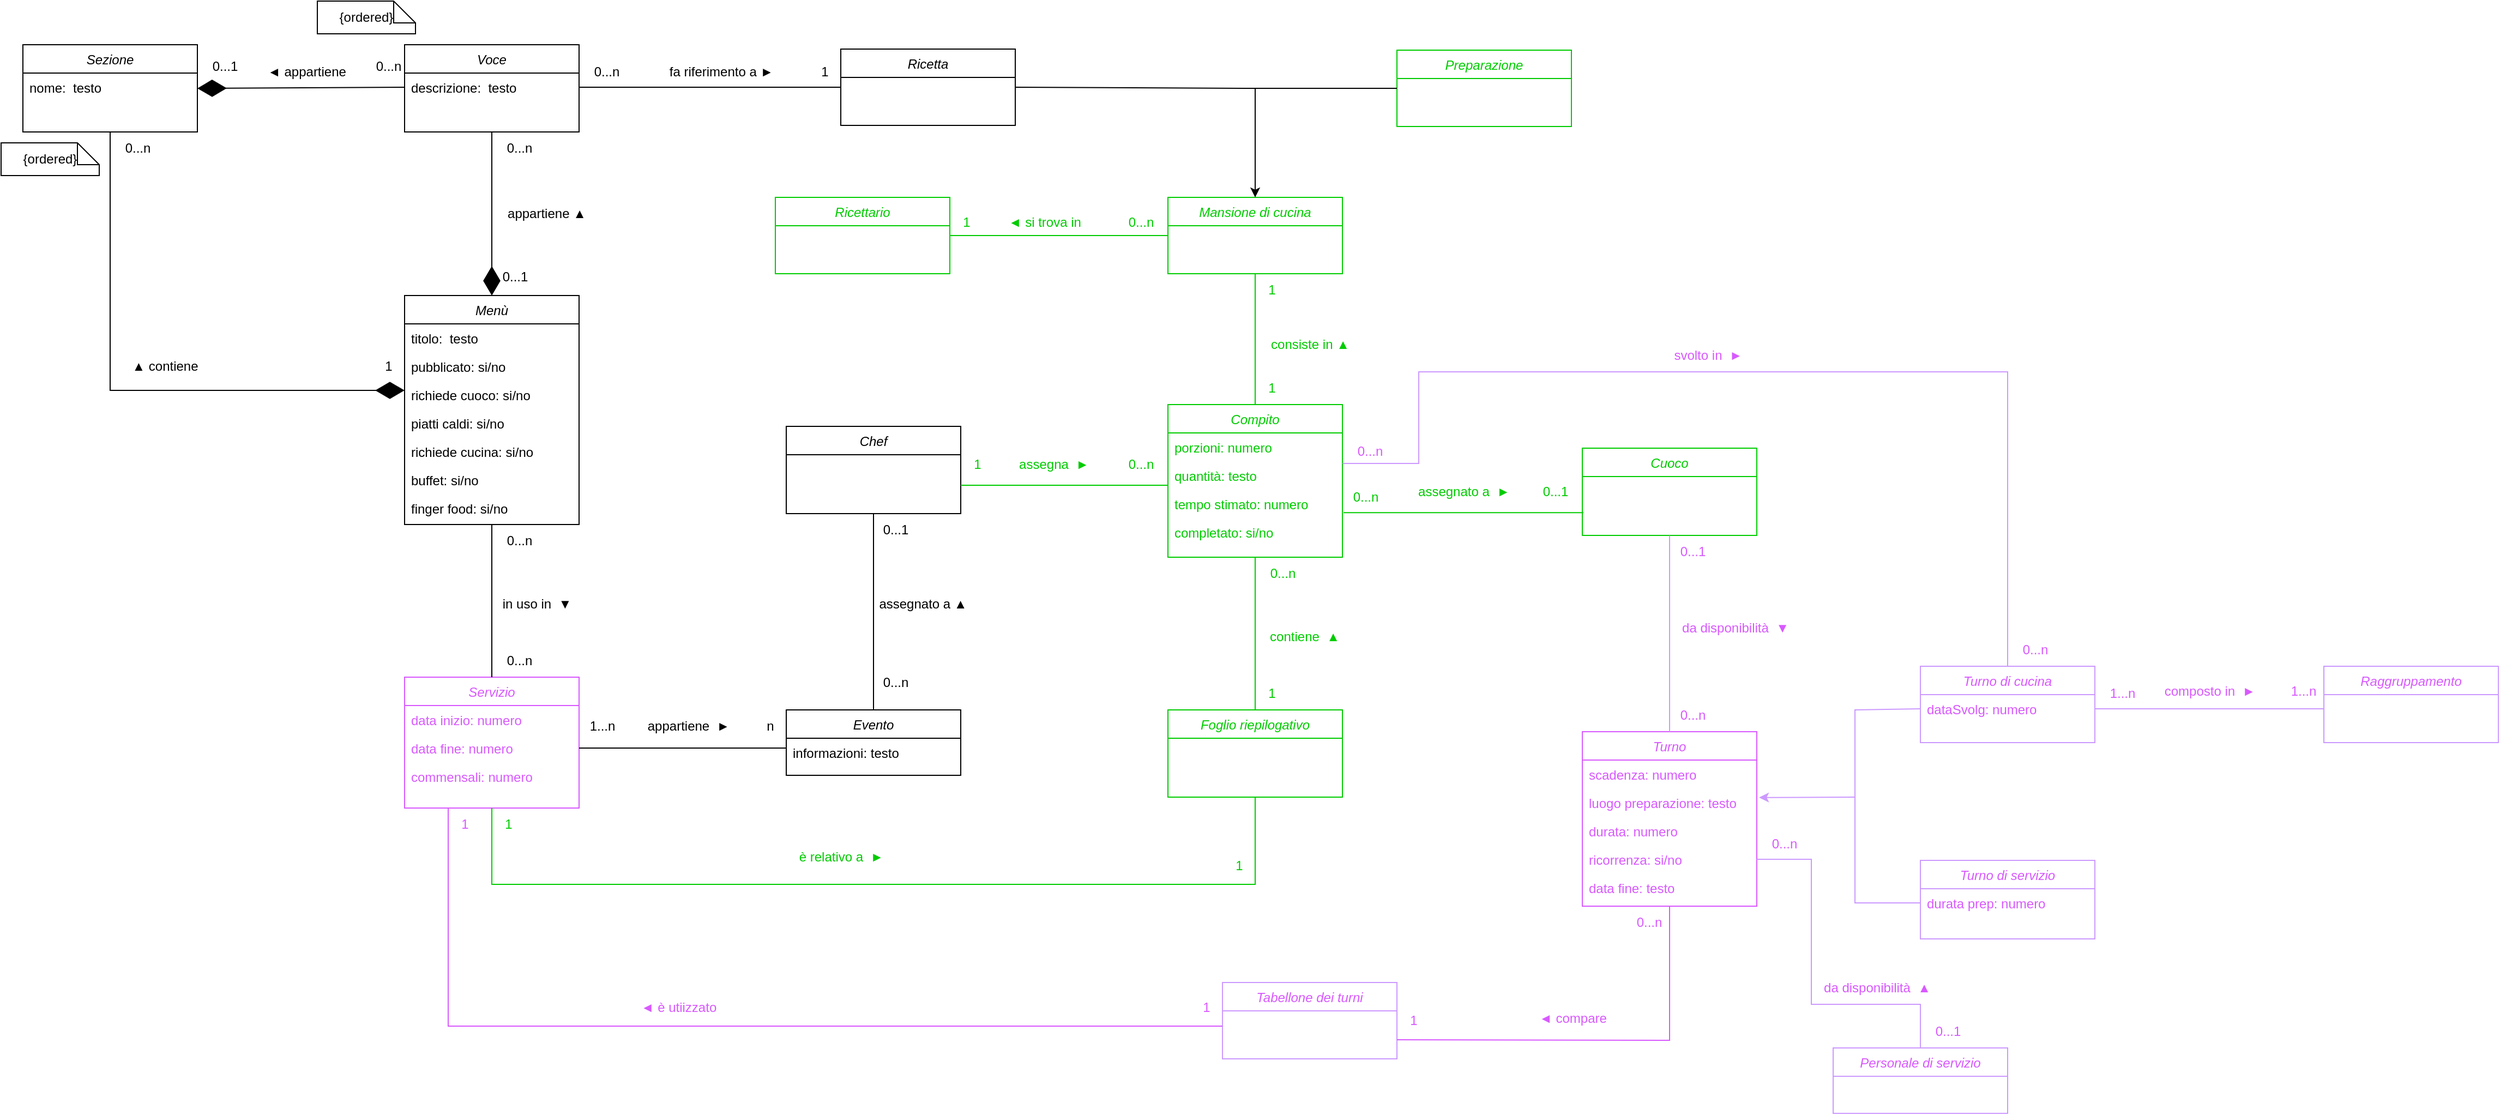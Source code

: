 <mxfile version="21.2.1" type="device" pages="2">
  <diagram name="Pagina-1" id="4igIB6wZBDvbBbzR8CYC">
    <mxGraphModel dx="2021" dy="1790" grid="1" gridSize="10" guides="1" tooltips="1" connect="1" arrows="1" fold="1" page="1" pageScale="1" pageWidth="827" pageHeight="1169" math="0" shadow="0">
      <root>
        <mxCell id="0" />
        <mxCell id="1" parent="0" />
        <mxCell id="t3XYKMF2_nEWp9WtSJSa-1" value="Menù" style="swimlane;fontStyle=2;align=center;verticalAlign=top;childLayout=stackLayout;horizontal=1;startSize=26;horizontalStack=0;resizeParent=1;resizeLast=0;collapsible=1;marginBottom=0;rounded=0;shadow=0;strokeWidth=1;" parent="1" vertex="1">
          <mxGeometry x="-60" y="90" width="160" height="210" as="geometry">
            <mxRectangle x="230" y="140" width="160" height="26" as="alternateBounds" />
          </mxGeometry>
        </mxCell>
        <mxCell id="t3XYKMF2_nEWp9WtSJSa-2" value="titolo:  testo" style="text;align=left;verticalAlign=top;spacingLeft=4;spacingRight=4;overflow=hidden;rotatable=0;points=[[0,0.5],[1,0.5]];portConstraint=eastwest;" parent="t3XYKMF2_nEWp9WtSJSa-1" vertex="1">
          <mxGeometry y="26" width="160" height="26" as="geometry" />
        </mxCell>
        <mxCell id="t3XYKMF2_nEWp9WtSJSa-3" value="pubblicato: si/no" style="text;align=left;verticalAlign=top;spacingLeft=4;spacingRight=4;overflow=hidden;rotatable=0;points=[[0,0.5],[1,0.5]];portConstraint=eastwest;rounded=0;shadow=0;html=0;" parent="t3XYKMF2_nEWp9WtSJSa-1" vertex="1">
          <mxGeometry y="52" width="160" height="26" as="geometry" />
        </mxCell>
        <mxCell id="t3XYKMF2_nEWp9WtSJSa-4" value="richiede cuoco: si/no" style="text;align=left;verticalAlign=top;spacingLeft=4;spacingRight=4;overflow=hidden;rotatable=0;points=[[0,0.5],[1,0.5]];portConstraint=eastwest;rounded=0;shadow=0;html=0;" parent="t3XYKMF2_nEWp9WtSJSa-1" vertex="1">
          <mxGeometry y="78" width="160" height="26" as="geometry" />
        </mxCell>
        <mxCell id="t3XYKMF2_nEWp9WtSJSa-5" value="piatti caldi: si/no" style="text;align=left;verticalAlign=top;spacingLeft=4;spacingRight=4;overflow=hidden;rotatable=0;points=[[0,0.5],[1,0.5]];portConstraint=eastwest;rounded=0;shadow=0;html=0;" parent="t3XYKMF2_nEWp9WtSJSa-1" vertex="1">
          <mxGeometry y="104" width="160" height="26" as="geometry" />
        </mxCell>
        <mxCell id="t3XYKMF2_nEWp9WtSJSa-6" value="richiede cucina: si/no" style="text;align=left;verticalAlign=top;spacingLeft=4;spacingRight=4;overflow=hidden;rotatable=0;points=[[0,0.5],[1,0.5]];portConstraint=eastwest;rounded=0;shadow=0;html=0;" parent="t3XYKMF2_nEWp9WtSJSa-1" vertex="1">
          <mxGeometry y="130" width="160" height="26" as="geometry" />
        </mxCell>
        <mxCell id="t3XYKMF2_nEWp9WtSJSa-7" value="buffet: si/no" style="text;align=left;verticalAlign=top;spacingLeft=4;spacingRight=4;overflow=hidden;rotatable=0;points=[[0,0.5],[1,0.5]];portConstraint=eastwest;rounded=0;shadow=0;html=0;" parent="t3XYKMF2_nEWp9WtSJSa-1" vertex="1">
          <mxGeometry y="156" width="160" height="26" as="geometry" />
        </mxCell>
        <mxCell id="t3XYKMF2_nEWp9WtSJSa-8" value="finger food: si/no" style="text;align=left;verticalAlign=top;spacingLeft=4;spacingRight=4;overflow=hidden;rotatable=0;points=[[0,0.5],[1,0.5]];portConstraint=eastwest;rounded=0;shadow=0;html=0;" parent="t3XYKMF2_nEWp9WtSJSa-1" vertex="1">
          <mxGeometry y="182" width="160" height="26" as="geometry" />
        </mxCell>
        <mxCell id="t3XYKMF2_nEWp9WtSJSa-9" value="Voce" style="swimlane;fontStyle=2;align=center;verticalAlign=top;childLayout=stackLayout;horizontal=1;startSize=26;horizontalStack=0;resizeParent=1;resizeLast=0;collapsible=1;marginBottom=0;rounded=0;shadow=0;strokeWidth=1;" parent="1" vertex="1">
          <mxGeometry x="-60" y="-140" width="160" height="80" as="geometry">
            <mxRectangle x="230" y="140" width="160" height="26" as="alternateBounds" />
          </mxGeometry>
        </mxCell>
        <mxCell id="t3XYKMF2_nEWp9WtSJSa-10" value="descrizione:  testo" style="text;align=left;verticalAlign=top;spacingLeft=4;spacingRight=4;overflow=hidden;rotatable=0;points=[[0,0.5],[1,0.5]];portConstraint=eastwest;" parent="t3XYKMF2_nEWp9WtSJSa-9" vertex="1">
          <mxGeometry y="26" width="160" height="26" as="geometry" />
        </mxCell>
        <mxCell id="t3XYKMF2_nEWp9WtSJSa-11" value="&lt;div&gt;appartiene ▲&lt;/div&gt;" style="text;html=1;align=center;verticalAlign=middle;resizable=0;points=[];autosize=1;strokeColor=none;fillColor=none;" parent="1" vertex="1">
          <mxGeometry x="20" width="100" height="30" as="geometry" />
        </mxCell>
        <mxCell id="t3XYKMF2_nEWp9WtSJSa-12" value="Sezione" style="swimlane;fontStyle=2;align=center;verticalAlign=top;childLayout=stackLayout;horizontal=1;startSize=26;horizontalStack=0;resizeParent=1;resizeLast=0;collapsible=1;marginBottom=0;rounded=0;shadow=0;strokeWidth=1;" parent="1" vertex="1">
          <mxGeometry x="-410" y="-140" width="160" height="80" as="geometry">
            <mxRectangle x="230" y="140" width="160" height="26" as="alternateBounds" />
          </mxGeometry>
        </mxCell>
        <mxCell id="t3XYKMF2_nEWp9WtSJSa-13" value="nome:  testo" style="text;align=left;verticalAlign=top;spacingLeft=4;spacingRight=4;overflow=hidden;rotatable=0;points=[[0,0.5],[1,0.5]];portConstraint=eastwest;" parent="t3XYKMF2_nEWp9WtSJSa-12" vertex="1">
          <mxGeometry y="26" width="160" height="26" as="geometry" />
        </mxCell>
        <mxCell id="t3XYKMF2_nEWp9WtSJSa-14" value="◄ appartiene" style="text;html=1;align=center;verticalAlign=middle;resizable=0;points=[];autosize=1;strokeColor=none;fillColor=none;" parent="1" vertex="1">
          <mxGeometry x="-200" y="-130" width="100" height="30" as="geometry" />
        </mxCell>
        <mxCell id="t3XYKMF2_nEWp9WtSJSa-15" value="▲ contiene" style="text;html=1;align=center;verticalAlign=middle;resizable=0;points=[];autosize=1;strokeColor=none;fillColor=none;" parent="1" vertex="1">
          <mxGeometry x="-320" y="140" width="80" height="30" as="geometry" />
        </mxCell>
        <mxCell id="t3XYKMF2_nEWp9WtSJSa-16" value="Ricetta" style="swimlane;fontStyle=2;align=center;verticalAlign=top;childLayout=stackLayout;horizontal=1;startSize=26;horizontalStack=0;resizeParent=1;resizeLast=0;collapsible=1;marginBottom=0;rounded=0;shadow=0;strokeWidth=1;" parent="1" vertex="1">
          <mxGeometry x="340" y="-136" width="160" height="70" as="geometry">
            <mxRectangle x="230" y="140" width="160" height="26" as="alternateBounds" />
          </mxGeometry>
        </mxCell>
        <mxCell id="t3XYKMF2_nEWp9WtSJSa-17" value="0...n" style="text;html=1;align=center;verticalAlign=middle;resizable=0;points=[];autosize=1;strokeColor=none;fillColor=none;" parent="1" vertex="1">
          <mxGeometry x="-100" y="-135" width="50" height="30" as="geometry" />
        </mxCell>
        <mxCell id="t3XYKMF2_nEWp9WtSJSa-18" value="0...1" style="text;html=1;align=center;verticalAlign=middle;resizable=0;points=[];autosize=1;strokeColor=none;fillColor=none;" parent="1" vertex="1">
          <mxGeometry x="-250" y="-135" width="50" height="30" as="geometry" />
        </mxCell>
        <mxCell id="t3XYKMF2_nEWp9WtSJSa-19" value="0...n" style="text;html=1;align=center;verticalAlign=middle;resizable=0;points=[];autosize=1;strokeColor=none;fillColor=none;" parent="1" vertex="1">
          <mxGeometry x="20" y="-60" width="50" height="30" as="geometry" />
        </mxCell>
        <mxCell id="t3XYKMF2_nEWp9WtSJSa-20" value="0...1" style="text;html=1;align=center;verticalAlign=middle;resizable=0;points=[];autosize=1;strokeColor=none;fillColor=none;" parent="1" vertex="1">
          <mxGeometry x="16" y="58" width="50" height="30" as="geometry" />
        </mxCell>
        <mxCell id="t3XYKMF2_nEWp9WtSJSa-21" value="1" style="text;html=1;align=center;verticalAlign=middle;resizable=0;points=[];autosize=1;strokeColor=none;fillColor=none;" parent="1" vertex="1">
          <mxGeometry x="-90" y="140" width="30" height="30" as="geometry" />
        </mxCell>
        <mxCell id="t3XYKMF2_nEWp9WtSJSa-22" value="0...n" style="text;html=1;align=center;verticalAlign=middle;resizable=0;points=[];autosize=1;strokeColor=none;fillColor=none;" parent="1" vertex="1">
          <mxGeometry x="-330" y="-60" width="50" height="30" as="geometry" />
        </mxCell>
        <mxCell id="t3XYKMF2_nEWp9WtSJSa-23" value="" style="endArrow=none;html=1;rounded=0;entryX=0;entryY=0.5;entryDx=0;entryDy=0;exitX=1;exitY=0.5;exitDx=0;exitDy=0;" parent="1" source="t3XYKMF2_nEWp9WtSJSa-10" target="t3XYKMF2_nEWp9WtSJSa-16" edge="1">
          <mxGeometry width="50" height="50" relative="1" as="geometry">
            <mxPoint x="150" y="-60" as="sourcePoint" />
            <mxPoint x="200" y="-110" as="targetPoint" />
          </mxGeometry>
        </mxCell>
        <mxCell id="t3XYKMF2_nEWp9WtSJSa-24" value="0...n" style="text;html=1;align=center;verticalAlign=middle;resizable=0;points=[];autosize=1;strokeColor=none;fillColor=none;" parent="1" vertex="1">
          <mxGeometry x="100" y="-130" width="50" height="30" as="geometry" />
        </mxCell>
        <mxCell id="t3XYKMF2_nEWp9WtSJSa-25" value="1" style="text;html=1;align=center;verticalAlign=middle;resizable=0;points=[];autosize=1;strokeColor=none;fillColor=none;" parent="1" vertex="1">
          <mxGeometry x="310" y="-130" width="30" height="30" as="geometry" />
        </mxCell>
        <mxCell id="t3XYKMF2_nEWp9WtSJSa-26" value="fa riferimento a ►" style="text;html=1;align=center;verticalAlign=middle;resizable=0;points=[];autosize=1;strokeColor=none;fillColor=none;" parent="1" vertex="1">
          <mxGeometry x="170" y="-130" width="120" height="30" as="geometry" />
        </mxCell>
        <mxCell id="t3XYKMF2_nEWp9WtSJSa-27" value="Preparazione" style="swimlane;fontStyle=2;align=center;verticalAlign=top;childLayout=stackLayout;horizontal=1;startSize=26;horizontalStack=0;resizeParent=1;resizeLast=0;collapsible=1;marginBottom=0;rounded=0;shadow=0;strokeWidth=1;strokeColor=#00CC00;fontColor=#00CC00;" parent="1" vertex="1">
          <mxGeometry x="850" y="-135" width="160" height="70" as="geometry">
            <mxRectangle x="230" y="140" width="160" height="26" as="alternateBounds" />
          </mxGeometry>
        </mxCell>
        <mxCell id="t3XYKMF2_nEWp9WtSJSa-28" value="" style="endArrow=none;html=1;rounded=0;entryX=0;entryY=0.5;entryDx=0;entryDy=0;exitX=1;exitY=0.5;exitDx=0;exitDy=0;" parent="1" source="t3XYKMF2_nEWp9WtSJSa-16" target="t3XYKMF2_nEWp9WtSJSa-27" edge="1">
          <mxGeometry width="50" height="50" relative="1" as="geometry">
            <mxPoint x="570" y="-70" as="sourcePoint" />
            <mxPoint x="620" y="-120" as="targetPoint" />
            <Array as="points">
              <mxPoint x="710" y="-100" />
            </Array>
          </mxGeometry>
        </mxCell>
        <mxCell id="t3XYKMF2_nEWp9WtSJSa-29" value="Mansione di cucina" style="swimlane;fontStyle=2;align=center;verticalAlign=top;childLayout=stackLayout;horizontal=1;startSize=26;horizontalStack=0;resizeParent=1;resizeLast=0;collapsible=1;marginBottom=0;rounded=0;shadow=0;strokeWidth=1;strokeColor=#00CC00;fontColor=#00CC00;" parent="1" vertex="1">
          <mxGeometry x="640" width="160" height="70" as="geometry">
            <mxRectangle x="230" y="140" width="160" height="26" as="alternateBounds" />
          </mxGeometry>
        </mxCell>
        <mxCell id="t3XYKMF2_nEWp9WtSJSa-30" value="Servizio" style="swimlane;fontStyle=2;align=center;verticalAlign=top;childLayout=stackLayout;horizontal=1;startSize=26;horizontalStack=0;resizeParent=1;resizeLast=0;collapsible=1;marginBottom=0;rounded=0;shadow=0;strokeWidth=1;fontColor=#D859FF;strokeColor=#D859FF;" parent="1" vertex="1">
          <mxGeometry x="-60" y="440" width="160" height="120" as="geometry">
            <mxRectangle x="230" y="140" width="160" height="26" as="alternateBounds" />
          </mxGeometry>
        </mxCell>
        <mxCell id="t3XYKMF2_nEWp9WtSJSa-31" value="data inizio: numero" style="text;align=left;verticalAlign=top;spacingLeft=4;spacingRight=4;overflow=hidden;rotatable=0;points=[[0,0.5],[1,0.5]];portConstraint=eastwest;fontColor=#D859FF;" parent="t3XYKMF2_nEWp9WtSJSa-30" vertex="1">
          <mxGeometry y="26" width="160" height="26" as="geometry" />
        </mxCell>
        <mxCell id="t3XYKMF2_nEWp9WtSJSa-32" value="data fine: numero" style="text;align=left;verticalAlign=top;spacingLeft=4;spacingRight=4;overflow=hidden;rotatable=0;points=[[0,0.5],[1,0.5]];portConstraint=eastwest;rounded=0;shadow=0;html=0;fontColor=#D859FF;" parent="t3XYKMF2_nEWp9WtSJSa-30" vertex="1">
          <mxGeometry y="52" width="160" height="26" as="geometry" />
        </mxCell>
        <mxCell id="t3XYKMF2_nEWp9WtSJSa-33" value="commensali: numero" style="text;align=left;verticalAlign=top;spacingLeft=4;spacingRight=4;overflow=hidden;rotatable=0;points=[[0,0.5],[1,0.5]];portConstraint=eastwest;rounded=0;shadow=0;html=0;fontColor=#D859FF;" parent="t3XYKMF2_nEWp9WtSJSa-30" vertex="1">
          <mxGeometry y="78" width="160" height="26" as="geometry" />
        </mxCell>
        <mxCell id="t3XYKMF2_nEWp9WtSJSa-34" value="" style="endArrow=none;html=1;rounded=0;entryX=0.5;entryY=1;entryDx=0;entryDy=0;exitX=0.5;exitY=0;exitDx=0;exitDy=0;" parent="1" source="t3XYKMF2_nEWp9WtSJSa-30" target="t3XYKMF2_nEWp9WtSJSa-1" edge="1">
          <mxGeometry width="50" height="50" relative="1" as="geometry">
            <mxPoint x="-20" y="410" as="sourcePoint" />
            <mxPoint x="30" y="360" as="targetPoint" />
          </mxGeometry>
        </mxCell>
        <mxCell id="t3XYKMF2_nEWp9WtSJSa-35" value="0...n" style="text;html=1;align=center;verticalAlign=middle;resizable=0;points=[];autosize=1;strokeColor=none;fillColor=none;" parent="1" vertex="1">
          <mxGeometry x="20" y="300" width="50" height="30" as="geometry" />
        </mxCell>
        <mxCell id="t3XYKMF2_nEWp9WtSJSa-36" value="0...n" style="text;html=1;align=center;verticalAlign=middle;resizable=0;points=[];autosize=1;strokeColor=none;fillColor=none;" parent="1" vertex="1">
          <mxGeometry x="20" y="410" width="50" height="30" as="geometry" />
        </mxCell>
        <mxCell id="t3XYKMF2_nEWp9WtSJSa-37" value="in uso in&amp;nbsp; ▼" style="text;html=1;align=center;verticalAlign=middle;resizable=0;points=[];autosize=1;strokeColor=none;fillColor=none;" parent="1" vertex="1">
          <mxGeometry x="16" y="358" width="90" height="30" as="geometry" />
        </mxCell>
        <mxCell id="t3XYKMF2_nEWp9WtSJSa-38" value="Compito" style="swimlane;fontStyle=2;align=center;verticalAlign=top;childLayout=stackLayout;horizontal=1;startSize=26;horizontalStack=0;resizeParent=1;resizeLast=0;collapsible=1;marginBottom=0;rounded=0;shadow=0;strokeWidth=1;strokeColor=#00CC00;fontColor=#00CC00;" parent="1" vertex="1">
          <mxGeometry x="640" y="190" width="160" height="140" as="geometry">
            <mxRectangle x="230" y="140" width="160" height="26" as="alternateBounds" />
          </mxGeometry>
        </mxCell>
        <mxCell id="t3XYKMF2_nEWp9WtSJSa-39" value="porzioni: numero&#xa;" style="text;align=left;verticalAlign=top;spacingLeft=4;spacingRight=4;overflow=hidden;rotatable=0;points=[[0,0.5],[1,0.5]];portConstraint=eastwest;fontColor=#00CC00;" parent="t3XYKMF2_nEWp9WtSJSa-38" vertex="1">
          <mxGeometry y="26" width="160" height="26" as="geometry" />
        </mxCell>
        <mxCell id="t3XYKMF2_nEWp9WtSJSa-40" value="quantità: testo&#xa;" style="text;align=left;verticalAlign=top;spacingLeft=4;spacingRight=4;overflow=hidden;rotatable=0;points=[[0,0.5],[1,0.5]];portConstraint=eastwest;fontColor=#00CC00;" parent="t3XYKMF2_nEWp9WtSJSa-38" vertex="1">
          <mxGeometry y="52" width="160" height="26" as="geometry" />
        </mxCell>
        <mxCell id="t3XYKMF2_nEWp9WtSJSa-41" value="tempo stimato: numero" style="text;align=left;verticalAlign=top;spacingLeft=4;spacingRight=4;overflow=hidden;rotatable=0;points=[[0,0.5],[1,0.5]];portConstraint=eastwest;fontColor=#00CC00;" parent="t3XYKMF2_nEWp9WtSJSa-38" vertex="1">
          <mxGeometry y="78" width="160" height="26" as="geometry" />
        </mxCell>
        <mxCell id="t3XYKMF2_nEWp9WtSJSa-42" value="completato: si/no" style="text;align=left;verticalAlign=top;spacingLeft=4;spacingRight=4;overflow=hidden;rotatable=0;points=[[0,0.5],[1,0.5]];portConstraint=eastwest;fontColor=#00CC00;" parent="t3XYKMF2_nEWp9WtSJSa-38" vertex="1">
          <mxGeometry y="104" width="160" height="26" as="geometry" />
        </mxCell>
        <mxCell id="t3XYKMF2_nEWp9WtSJSa-43" value="Evento" style="swimlane;fontStyle=2;align=center;verticalAlign=top;childLayout=stackLayout;horizontal=1;startSize=26;horizontalStack=0;resizeParent=1;resizeLast=0;collapsible=1;marginBottom=0;rounded=0;shadow=0;strokeWidth=1;" parent="1" vertex="1">
          <mxGeometry x="290" y="470" width="160" height="60" as="geometry">
            <mxRectangle x="230" y="140" width="160" height="26" as="alternateBounds" />
          </mxGeometry>
        </mxCell>
        <mxCell id="t3XYKMF2_nEWp9WtSJSa-44" value="informazioni: testo" style="text;align=left;verticalAlign=top;spacingLeft=4;spacingRight=4;overflow=hidden;rotatable=0;points=[[0,0.5],[1,0.5]];portConstraint=eastwest;" parent="t3XYKMF2_nEWp9WtSJSa-43" vertex="1">
          <mxGeometry y="26" width="160" height="26" as="geometry" />
        </mxCell>
        <mxCell id="t3XYKMF2_nEWp9WtSJSa-45" value="Chef" style="swimlane;fontStyle=2;align=center;verticalAlign=top;childLayout=stackLayout;horizontal=1;startSize=26;horizontalStack=0;resizeParent=1;resizeLast=0;collapsible=1;marginBottom=0;rounded=0;shadow=0;strokeWidth=1;" parent="1" vertex="1">
          <mxGeometry x="290" y="210" width="160" height="80" as="geometry">
            <mxRectangle x="230" y="140" width="160" height="26" as="alternateBounds" />
          </mxGeometry>
        </mxCell>
        <mxCell id="t3XYKMF2_nEWp9WtSJSa-46" value="Ricettario" style="swimlane;fontStyle=2;align=center;verticalAlign=top;childLayout=stackLayout;horizontal=1;startSize=26;horizontalStack=0;resizeParent=1;resizeLast=0;collapsible=1;marginBottom=0;rounded=0;shadow=0;strokeWidth=1;strokeColor=#00CC00;fontColor=#00CC00;" parent="1" vertex="1">
          <mxGeometry x="280" width="160" height="70" as="geometry">
            <mxRectangle x="230" y="140" width="160" height="26" as="alternateBounds" />
          </mxGeometry>
        </mxCell>
        <mxCell id="t3XYKMF2_nEWp9WtSJSa-47" value="" style="endArrow=classic;html=1;rounded=0;entryX=0.5;entryY=0;entryDx=0;entryDy=0;" parent="1" target="t3XYKMF2_nEWp9WtSJSa-29" edge="1">
          <mxGeometry width="50" height="50" relative="1" as="geometry">
            <mxPoint x="720" y="-100" as="sourcePoint" />
            <mxPoint x="730" y="-50" as="targetPoint" />
          </mxGeometry>
        </mxCell>
        <mxCell id="t3XYKMF2_nEWp9WtSJSa-48" value="" style="endArrow=none;html=1;rounded=0;entryX=0;entryY=0.5;entryDx=0;entryDy=0;exitX=1;exitY=0.5;exitDx=0;exitDy=0;strokeColor=#00CC00;" parent="1" source="t3XYKMF2_nEWp9WtSJSa-46" target="t3XYKMF2_nEWp9WtSJSa-29" edge="1">
          <mxGeometry width="50" height="50" relative="1" as="geometry">
            <mxPoint x="500" y="110" as="sourcePoint" />
            <mxPoint x="550" y="60" as="targetPoint" />
          </mxGeometry>
        </mxCell>
        <mxCell id="t3XYKMF2_nEWp9WtSJSa-49" value="0...n" style="text;html=1;align=center;verticalAlign=middle;resizable=0;points=[];autosize=1;strokeColor=none;fillColor=none;fontColor=#00CC00;" parent="1" vertex="1">
          <mxGeometry x="590" y="8" width="50" height="30" as="geometry" />
        </mxCell>
        <mxCell id="t3XYKMF2_nEWp9WtSJSa-50" value="1" style="text;html=1;align=center;verticalAlign=middle;resizable=0;points=[];autosize=1;strokeColor=none;fillColor=none;fontColor=#00CC00;" parent="1" vertex="1">
          <mxGeometry x="440" y="8" width="30" height="30" as="geometry" />
        </mxCell>
        <mxCell id="t3XYKMF2_nEWp9WtSJSa-51" value="&amp;nbsp;◄ si trova in" style="text;html=1;align=center;verticalAlign=middle;resizable=0;points=[];autosize=1;strokeColor=none;fillColor=none;fontColor=#00CC00;" parent="1" vertex="1">
          <mxGeometry x="480" y="8" width="90" height="30" as="geometry" />
        </mxCell>
        <mxCell id="t3XYKMF2_nEWp9WtSJSa-52" value="" style="endArrow=none;html=1;rounded=0;entryX=0;entryY=0.5;entryDx=0;entryDy=0;exitX=1;exitY=0.5;exitDx=0;exitDy=0;" parent="1" source="t3XYKMF2_nEWp9WtSJSa-32" edge="1">
          <mxGeometry width="50" height="50" relative="1" as="geometry">
            <mxPoint x="160" y="530" as="sourcePoint" />
            <mxPoint x="290" y="505" as="targetPoint" />
          </mxGeometry>
        </mxCell>
        <mxCell id="t3XYKMF2_nEWp9WtSJSa-53" value="" style="endArrow=none;html=1;rounded=0;entryX=0.5;entryY=1;entryDx=0;entryDy=0;exitX=0.5;exitY=0;exitDx=0;exitDy=0;" parent="1" source="t3XYKMF2_nEWp9WtSJSa-43" target="t3XYKMF2_nEWp9WtSJSa-45" edge="1">
          <mxGeometry width="50" height="50" relative="1" as="geometry">
            <mxPoint x="320" y="390" as="sourcePoint" />
            <mxPoint x="370" y="340" as="targetPoint" />
          </mxGeometry>
        </mxCell>
        <mxCell id="t3XYKMF2_nEWp9WtSJSa-54" value="" style="endArrow=none;html=1;rounded=0;exitX=1.001;exitY=1.078;exitDx=0;exitDy=0;exitPerimeter=0;strokeColor=#00CC00;" parent="1" edge="1">
          <mxGeometry width="50" height="50" relative="1" as="geometry">
            <mxPoint x="450.16" y="264.028" as="sourcePoint" />
            <mxPoint x="640" y="264" as="targetPoint" />
          </mxGeometry>
        </mxCell>
        <mxCell id="t3XYKMF2_nEWp9WtSJSa-55" value="" style="endArrow=none;html=1;rounded=0;entryX=0.5;entryY=1;entryDx=0;entryDy=0;exitX=0.5;exitY=0;exitDx=0;exitDy=0;strokeColor=#00CC00;" parent="1" source="t3XYKMF2_nEWp9WtSJSa-38" target="t3XYKMF2_nEWp9WtSJSa-29" edge="1">
          <mxGeometry width="50" height="50" relative="1" as="geometry">
            <mxPoint x="680" y="160" as="sourcePoint" />
            <mxPoint x="730" y="110" as="targetPoint" />
          </mxGeometry>
        </mxCell>
        <mxCell id="t3XYKMF2_nEWp9WtSJSa-56" value="1" style="text;html=1;align=center;verticalAlign=middle;resizable=0;points=[];autosize=1;strokeColor=none;fillColor=none;fontColor=#00CC00;" parent="1" vertex="1">
          <mxGeometry x="720" y="160" width="30" height="30" as="geometry" />
        </mxCell>
        <mxCell id="t3XYKMF2_nEWp9WtSJSa-57" value="1" style="text;html=1;align=center;verticalAlign=middle;resizable=0;points=[];autosize=1;strokeColor=none;fillColor=none;fontColor=#00CC00;" parent="1" vertex="1">
          <mxGeometry x="720" y="70" width="30" height="30" as="geometry" />
        </mxCell>
        <mxCell id="t3XYKMF2_nEWp9WtSJSa-58" value="consiste in ▲" style="text;html=1;align=center;verticalAlign=middle;resizable=0;points=[];autosize=1;strokeColor=none;fillColor=none;fontColor=#00CC00;" parent="1" vertex="1">
          <mxGeometry x="720" y="120" width="100" height="30" as="geometry" />
        </mxCell>
        <mxCell id="t3XYKMF2_nEWp9WtSJSa-59" value="1" style="text;html=1;align=center;verticalAlign=middle;resizable=0;points=[];autosize=1;strokeColor=none;fillColor=none;fontColor=#00CC00;" parent="1" vertex="1">
          <mxGeometry x="450" y="230" width="30" height="30" as="geometry" />
        </mxCell>
        <mxCell id="t3XYKMF2_nEWp9WtSJSa-60" value="0...n" style="text;html=1;align=center;verticalAlign=middle;resizable=0;points=[];autosize=1;strokeColor=none;fillColor=none;fontColor=#00CC00;" parent="1" vertex="1">
          <mxGeometry x="590" y="230" width="50" height="30" as="geometry" />
        </mxCell>
        <mxCell id="t3XYKMF2_nEWp9WtSJSa-61" value="assegna&amp;nbsp; ►" style="text;html=1;align=center;verticalAlign=middle;resizable=0;points=[];autosize=1;strokeColor=none;fillColor=none;fontColor=#00CC00;" parent="1" vertex="1">
          <mxGeometry x="490" y="230" width="90" height="30" as="geometry" />
        </mxCell>
        <mxCell id="t3XYKMF2_nEWp9WtSJSa-62" value="0...1" style="text;html=1;align=center;verticalAlign=middle;resizable=0;points=[];autosize=1;strokeColor=none;fillColor=none;" parent="1" vertex="1">
          <mxGeometry x="365" y="290" width="50" height="30" as="geometry" />
        </mxCell>
        <mxCell id="t3XYKMF2_nEWp9WtSJSa-63" value="0...n" style="text;html=1;align=center;verticalAlign=middle;resizable=0;points=[];autosize=1;strokeColor=none;fillColor=none;" parent="1" vertex="1">
          <mxGeometry x="365" y="430" width="50" height="30" as="geometry" />
        </mxCell>
        <mxCell id="t3XYKMF2_nEWp9WtSJSa-64" value="assegnato a ▲" style="text;html=1;align=center;verticalAlign=middle;resizable=0;points=[];autosize=1;strokeColor=none;fillColor=none;" parent="1" vertex="1">
          <mxGeometry x="365" y="358" width="100" height="30" as="geometry" />
        </mxCell>
        <mxCell id="t3XYKMF2_nEWp9WtSJSa-65" value="1...n" style="text;html=1;align=center;verticalAlign=middle;resizable=0;points=[];autosize=1;strokeColor=none;fillColor=none;" parent="1" vertex="1">
          <mxGeometry x="96" y="470" width="50" height="30" as="geometry" />
        </mxCell>
        <mxCell id="t3XYKMF2_nEWp9WtSJSa-66" value="n" style="text;html=1;align=center;verticalAlign=middle;resizable=0;points=[];autosize=1;strokeColor=none;fillColor=none;" parent="1" vertex="1">
          <mxGeometry x="260" y="470" width="30" height="30" as="geometry" />
        </mxCell>
        <mxCell id="t3XYKMF2_nEWp9WtSJSa-67" value="appartiene&amp;nbsp; ►" style="text;html=1;align=center;verticalAlign=middle;resizable=0;points=[];autosize=1;strokeColor=none;fillColor=none;" parent="1" vertex="1">
          <mxGeometry x="150" y="470" width="100" height="30" as="geometry" />
        </mxCell>
        <mxCell id="t3XYKMF2_nEWp9WtSJSa-68" value="Turno" style="swimlane;fontStyle=2;align=center;verticalAlign=top;childLayout=stackLayout;horizontal=1;startSize=26;horizontalStack=0;resizeParent=1;resizeLast=0;collapsible=1;marginBottom=0;rounded=0;shadow=0;strokeWidth=1;fontColor=#d859ff;strokeColor=#D859FF;" parent="1" vertex="1">
          <mxGeometry x="1020" y="490" width="160" height="160" as="geometry">
            <mxRectangle x="230" y="140" width="160" height="26" as="alternateBounds" />
          </mxGeometry>
        </mxCell>
        <mxCell id="t3XYKMF2_nEWp9WtSJSa-69" value="scadenza: numero&#xa;" style="text;align=left;verticalAlign=top;spacingLeft=4;spacingRight=4;overflow=hidden;rotatable=0;points=[[0,0.5],[1,0.5]];portConstraint=eastwest;fontColor=#d859ff;" parent="t3XYKMF2_nEWp9WtSJSa-68" vertex="1">
          <mxGeometry y="26" width="160" height="26" as="geometry" />
        </mxCell>
        <mxCell id="t3XYKMF2_nEWp9WtSJSa-70" value="luogo preparazione: testo&#xa;" style="text;align=left;verticalAlign=top;spacingLeft=4;spacingRight=4;overflow=hidden;rotatable=0;points=[[0,0.5],[1,0.5]];portConstraint=eastwest;fontColor=#d859ff;" parent="t3XYKMF2_nEWp9WtSJSa-68" vertex="1">
          <mxGeometry y="52" width="160" height="26" as="geometry" />
        </mxCell>
        <mxCell id="t3XYKMF2_nEWp9WtSJSa-71" value="durata: numero" style="text;align=left;verticalAlign=top;spacingLeft=4;spacingRight=4;overflow=hidden;rotatable=0;points=[[0,0.5],[1,0.5]];portConstraint=eastwest;fontColor=#d859ff;" parent="t3XYKMF2_nEWp9WtSJSa-68" vertex="1">
          <mxGeometry y="78" width="160" height="26" as="geometry" />
        </mxCell>
        <mxCell id="t3XYKMF2_nEWp9WtSJSa-72" value="ricorrenza: si/no" style="text;align=left;verticalAlign=top;spacingLeft=4;spacingRight=4;overflow=hidden;rotatable=0;points=[[0,0.5],[1,0.5]];portConstraint=eastwest;fontColor=#d859ff;" parent="t3XYKMF2_nEWp9WtSJSa-68" vertex="1">
          <mxGeometry y="104" width="160" height="26" as="geometry" />
        </mxCell>
        <mxCell id="t3XYKMF2_nEWp9WtSJSa-73" value="data fine: testo" style="text;align=left;verticalAlign=top;spacingLeft=4;spacingRight=4;overflow=hidden;rotatable=0;points=[[0,0.5],[1,0.5]];portConstraint=eastwest;fontColor=#d859ff;" parent="t3XYKMF2_nEWp9WtSJSa-68" vertex="1">
          <mxGeometry y="130" width="160" height="26" as="geometry" />
        </mxCell>
        <mxCell id="t3XYKMF2_nEWp9WtSJSa-74" value="" style="endArrow=diamondThin;endFill=1;endSize=24;html=1;rounded=0;entryX=0;entryY=0.5;entryDx=0;entryDy=0;" parent="1" edge="1">
          <mxGeometry width="160" relative="1" as="geometry">
            <mxPoint x="-330" y="-60" as="sourcePoint" />
            <mxPoint x="-60" y="177" as="targetPoint" />
            <Array as="points">
              <mxPoint x="-330" y="177" />
            </Array>
          </mxGeometry>
        </mxCell>
        <mxCell id="t3XYKMF2_nEWp9WtSJSa-75" value="" style="endArrow=diamondThin;endFill=1;endSize=24;html=1;rounded=0;entryX=0.5;entryY=0;entryDx=0;entryDy=0;" parent="1" target="t3XYKMF2_nEWp9WtSJSa-1" edge="1">
          <mxGeometry width="160" relative="1" as="geometry">
            <mxPoint x="20" y="-60" as="sourcePoint" />
            <mxPoint x="30" y="14.5" as="targetPoint" />
          </mxGeometry>
        </mxCell>
        <mxCell id="t3XYKMF2_nEWp9WtSJSa-76" value="" style="endArrow=diamondThin;endFill=1;endSize=24;html=1;rounded=0;entryX=1;entryY=0.5;entryDx=0;entryDy=0;exitX=0;exitY=0.5;exitDx=0;exitDy=0;" parent="1" source="t3XYKMF2_nEWp9WtSJSa-10" target="t3XYKMF2_nEWp9WtSJSa-12" edge="1">
          <mxGeometry width="160" relative="1" as="geometry">
            <mxPoint x="-220" as="sourcePoint" />
            <mxPoint x="-60" as="targetPoint" />
          </mxGeometry>
        </mxCell>
        <mxCell id="t3XYKMF2_nEWp9WtSJSa-77" value="Cuoco" style="swimlane;fontStyle=2;align=center;verticalAlign=top;childLayout=stackLayout;horizontal=1;startSize=26;horizontalStack=0;resizeParent=1;resizeLast=0;collapsible=1;marginBottom=0;rounded=0;shadow=0;strokeWidth=1;strokeColor=#00CC00;fontColor=#00CC00;" parent="1" vertex="1">
          <mxGeometry x="1020" y="230" width="160" height="80" as="geometry">
            <mxRectangle x="230" y="140" width="160" height="26" as="alternateBounds" />
          </mxGeometry>
        </mxCell>
        <mxCell id="t3XYKMF2_nEWp9WtSJSa-78" value="" style="endArrow=none;html=1;rounded=0;exitX=1;exitY=0.5;exitDx=0;exitDy=0;strokeColor=#00CC00;" parent="1" edge="1">
          <mxGeometry width="50" height="50" relative="1" as="geometry">
            <mxPoint x="801" y="289.17" as="sourcePoint" />
            <mxPoint x="1021" y="289.17" as="targetPoint" />
          </mxGeometry>
        </mxCell>
        <mxCell id="t3XYKMF2_nEWp9WtSJSa-79" value="0...n" style="text;html=1;align=center;verticalAlign=middle;resizable=0;points=[];autosize=1;strokeColor=none;fillColor=none;fontColor=#00CC00;" parent="1" vertex="1">
          <mxGeometry x="796" y="260" width="50" height="30" as="geometry" />
        </mxCell>
        <mxCell id="t3XYKMF2_nEWp9WtSJSa-80" value="0...1" style="text;html=1;align=center;verticalAlign=middle;resizable=0;points=[];autosize=1;strokeColor=none;fillColor=none;fontColor=#00CC00;" parent="1" vertex="1">
          <mxGeometry x="970" y="255" width="50" height="30" as="geometry" />
        </mxCell>
        <mxCell id="t3XYKMF2_nEWp9WtSJSa-81" value="assegnato a&amp;nbsp; ►" style="text;html=1;align=center;verticalAlign=middle;resizable=0;points=[];autosize=1;strokeColor=none;fillColor=none;fontColor=#00CC00;" parent="1" vertex="1">
          <mxGeometry x="856" y="255" width="110" height="30" as="geometry" />
        </mxCell>
        <mxCell id="t3XYKMF2_nEWp9WtSJSa-82" value="" style="endArrow=none;html=1;rounded=0;entryX=0.5;entryY=1;entryDx=0;entryDy=0;exitX=0.5;exitY=0;exitDx=0;exitDy=0;strokeColor=#CC99FF;fontColor=#D859FF;" parent="1" source="t3XYKMF2_nEWp9WtSJSa-68" target="t3XYKMF2_nEWp9WtSJSa-77" edge="1">
          <mxGeometry width="50" height="50" relative="1" as="geometry">
            <mxPoint x="1100" y="420" as="sourcePoint" />
            <mxPoint x="1150" y="370" as="targetPoint" />
          </mxGeometry>
        </mxCell>
        <mxCell id="t3XYKMF2_nEWp9WtSJSa-83" value="0...1" style="text;html=1;align=center;verticalAlign=middle;resizable=0;points=[];autosize=1;strokeColor=none;fillColor=none;fontColor=#D859FF;" parent="1" vertex="1">
          <mxGeometry x="1096" y="310" width="50" height="30" as="geometry" />
        </mxCell>
        <mxCell id="t3XYKMF2_nEWp9WtSJSa-84" value="0...n" style="text;html=1;align=center;verticalAlign=middle;resizable=0;points=[];autosize=1;strokeColor=none;fillColor=none;fontColor=#D859FF;" parent="1" vertex="1">
          <mxGeometry x="1096" y="460" width="50" height="30" as="geometry" />
        </mxCell>
        <mxCell id="t3XYKMF2_nEWp9WtSJSa-85" value="da disponibilità&amp;nbsp; ▼" style="text;html=1;align=center;verticalAlign=middle;resizable=0;points=[];autosize=1;strokeColor=none;fillColor=none;fontColor=#D859FF;" parent="1" vertex="1">
          <mxGeometry x="1100" y="380" width="120" height="30" as="geometry" />
        </mxCell>
        <mxCell id="t3XYKMF2_nEWp9WtSJSa-86" value="Foglio riepilogativo" style="swimlane;fontStyle=2;align=center;verticalAlign=top;childLayout=stackLayout;horizontal=1;startSize=26;horizontalStack=0;resizeParent=1;resizeLast=0;collapsible=1;marginBottom=0;rounded=0;shadow=0;strokeWidth=1;strokeColor=#00CC00;fontColor=#00CC00;" parent="1" vertex="1">
          <mxGeometry x="640" y="470" width="160" height="80" as="geometry">
            <mxRectangle x="230" y="140" width="160" height="26" as="alternateBounds" />
          </mxGeometry>
        </mxCell>
        <mxCell id="t3XYKMF2_nEWp9WtSJSa-87" value="" style="endArrow=none;html=1;rounded=0;entryX=0.5;entryY=1;entryDx=0;entryDy=0;exitX=0.5;exitY=0;exitDx=0;exitDy=0;strokeColor=#00CC00;" parent="1" source="t3XYKMF2_nEWp9WtSJSa-86" target="t3XYKMF2_nEWp9WtSJSa-38" edge="1">
          <mxGeometry width="50" height="50" relative="1" as="geometry">
            <mxPoint x="680" y="450" as="sourcePoint" />
            <mxPoint x="740" y="380" as="targetPoint" />
          </mxGeometry>
        </mxCell>
        <mxCell id="t3XYKMF2_nEWp9WtSJSa-88" value="1" style="text;html=1;align=center;verticalAlign=middle;resizable=0;points=[];autosize=1;fontColor=#00CC00;" parent="1" vertex="1">
          <mxGeometry x="720" y="440" width="30" height="30" as="geometry" />
        </mxCell>
        <mxCell id="t3XYKMF2_nEWp9WtSJSa-89" value="0...n" style="text;html=1;align=center;verticalAlign=middle;resizable=0;points=[];autosize=1;fontColor=#00CC00;" parent="1" vertex="1">
          <mxGeometry x="720" y="330" width="50" height="30" as="geometry" />
        </mxCell>
        <mxCell id="t3XYKMF2_nEWp9WtSJSa-90" value="contiene&amp;nbsp; ▲" style="text;html=1;align=center;verticalAlign=middle;resizable=0;points=[];autosize=1;fontColor=#00CC00;" parent="1" vertex="1">
          <mxGeometry x="720" y="388" width="90" height="30" as="geometry" />
        </mxCell>
        <mxCell id="t3XYKMF2_nEWp9WtSJSa-91" value="" style="endArrow=none;html=1;rounded=0;entryX=0.5;entryY=1;entryDx=0;entryDy=0;exitX=0.5;exitY=1;exitDx=0;exitDy=0;strokeColor=#00CC00;" parent="1" source="t3XYKMF2_nEWp9WtSJSa-30" target="t3XYKMF2_nEWp9WtSJSa-86" edge="1">
          <mxGeometry width="50" height="50" relative="1" as="geometry">
            <mxPoint x="530" y="690" as="sourcePoint" />
            <mxPoint x="580" y="640" as="targetPoint" />
            <Array as="points">
              <mxPoint x="20" y="630" />
              <mxPoint x="720" y="630" />
            </Array>
          </mxGeometry>
        </mxCell>
        <mxCell id="t3XYKMF2_nEWp9WtSJSa-92" value="è relativo a&amp;nbsp; ►" style="text;html=1;align=center;verticalAlign=middle;resizable=0;points=[];autosize=1;strokeColor=none;fillColor=none;fontColor=#00CC00;" parent="1" vertex="1">
          <mxGeometry x="290" y="590" width="100" height="30" as="geometry" />
        </mxCell>
        <mxCell id="t3XYKMF2_nEWp9WtSJSa-93" value="1" style="text;html=1;align=center;verticalAlign=middle;resizable=0;points=[];autosize=1;strokeColor=none;fillColor=none;fontColor=#00CC00;" parent="1" vertex="1">
          <mxGeometry x="20" y="560" width="30" height="30" as="geometry" />
        </mxCell>
        <mxCell id="t3XYKMF2_nEWp9WtSJSa-94" value="1" style="text;html=1;align=center;verticalAlign=middle;resizable=0;points=[];autosize=1;strokeColor=none;fillColor=none;fontColor=#00CC00;" parent="1" vertex="1">
          <mxGeometry x="690" y="598" width="30" height="30" as="geometry" />
        </mxCell>
        <mxCell id="t3XYKMF2_nEWp9WtSJSa-95" value="Tabellone dei turni" style="swimlane;fontStyle=2;align=center;verticalAlign=top;childLayout=stackLayout;horizontal=1;startSize=26;horizontalStack=0;resizeParent=1;resizeLast=0;collapsible=1;marginBottom=0;rounded=0;shadow=0;strokeWidth=1;fontColor=#d859ff;strokeColor=#CC99FF;" parent="1" vertex="1">
          <mxGeometry x="690" y="720" width="160" height="70" as="geometry">
            <mxRectangle x="230" y="140" width="160" height="26" as="alternateBounds" />
          </mxGeometry>
        </mxCell>
        <mxCell id="t3XYKMF2_nEWp9WtSJSa-96" value="" style="endArrow=none;html=1;rounded=0;entryX=0.5;entryY=1;entryDx=0;entryDy=0;exitX=1;exitY=0.75;exitDx=0;exitDy=0;strokeColor=#d859ff;" parent="1" source="t3XYKMF2_nEWp9WtSJSa-95" target="t3XYKMF2_nEWp9WtSJSa-68" edge="1">
          <mxGeometry width="50" height="50" relative="1" as="geometry">
            <mxPoint x="1010" y="750" as="sourcePoint" />
            <mxPoint x="1060" y="700" as="targetPoint" />
            <Array as="points">
              <mxPoint x="1100" y="773" />
            </Array>
          </mxGeometry>
        </mxCell>
        <mxCell id="t3XYKMF2_nEWp9WtSJSa-97" value="" style="endArrow=none;html=1;rounded=0;exitX=0.25;exitY=1;exitDx=0;exitDy=0;strokeColor=#d859ff;fontColor=#d859ff;" parent="1" source="t3XYKMF2_nEWp9WtSJSa-30" edge="1">
          <mxGeometry width="50" height="50" relative="1" as="geometry">
            <mxPoint x="460" y="790" as="sourcePoint" />
            <mxPoint x="690" y="760" as="targetPoint" />
            <Array as="points">
              <mxPoint x="-20" y="760" />
            </Array>
          </mxGeometry>
        </mxCell>
        <mxCell id="t3XYKMF2_nEWp9WtSJSa-98" value="◄ compare" style="text;html=1;align=center;verticalAlign=middle;resizable=0;points=[];autosize=1;strokeColor=none;fillColor=none;fontColor=#d859ff;" parent="1" vertex="1">
          <mxGeometry x="966" y="738" width="90" height="30" as="geometry" />
        </mxCell>
        <mxCell id="t3XYKMF2_nEWp9WtSJSa-99" value="0...n" style="text;html=1;align=center;verticalAlign=middle;resizable=0;points=[];autosize=1;strokeColor=none;fillColor=none;fontColor=#d859ff;" parent="1" vertex="1">
          <mxGeometry x="1056" y="650" width="50" height="30" as="geometry" />
        </mxCell>
        <mxCell id="t3XYKMF2_nEWp9WtSJSa-100" value="1" style="text;html=1;align=center;verticalAlign=middle;resizable=0;points=[];autosize=1;strokeColor=none;fillColor=none;fontColor=#d859ff;" parent="1" vertex="1">
          <mxGeometry x="850" y="740" width="30" height="30" as="geometry" />
        </mxCell>
        <mxCell id="t3XYKMF2_nEWp9WtSJSa-101" value="◄ è utiizzato" style="text;html=1;align=center;verticalAlign=middle;resizable=0;points=[];autosize=1;strokeColor=none;fillColor=none;fontColor=#d859ff;" parent="1" vertex="1">
          <mxGeometry x="146" y="728" width="90" height="30" as="geometry" />
        </mxCell>
        <mxCell id="t3XYKMF2_nEWp9WtSJSa-102" value="1" style="text;html=1;align=center;verticalAlign=middle;resizable=0;points=[];autosize=1;strokeColor=none;fillColor=none;fontColor=#d859ff;" parent="1" vertex="1">
          <mxGeometry x="660" y="728" width="30" height="30" as="geometry" />
        </mxCell>
        <mxCell id="t3XYKMF2_nEWp9WtSJSa-103" value="1" style="text;html=1;align=center;verticalAlign=middle;resizable=0;points=[];autosize=1;strokeColor=none;fillColor=none;fontColor=#d859ff;" parent="1" vertex="1">
          <mxGeometry x="-20" y="560" width="30" height="30" as="geometry" />
        </mxCell>
        <mxCell id="t3XYKMF2_nEWp9WtSJSa-104" value="Turno di cucina" style="swimlane;fontStyle=2;align=center;verticalAlign=top;childLayout=stackLayout;horizontal=1;startSize=26;horizontalStack=0;resizeParent=1;resizeLast=0;collapsible=1;marginBottom=0;rounded=0;shadow=0;strokeWidth=1;fontColor=#D859FF;strokeColor=#CC99FF;" parent="1" vertex="1">
          <mxGeometry x="1330" y="430" width="160" height="70" as="geometry">
            <mxRectangle x="230" y="140" width="160" height="26" as="alternateBounds" />
          </mxGeometry>
        </mxCell>
        <mxCell id="t3XYKMF2_nEWp9WtSJSa-105" value="dataSvolg: numero&#xa;" style="text;align=left;verticalAlign=top;spacingLeft=4;spacingRight=4;overflow=hidden;rotatable=0;points=[[0,0.5],[1,0.5]];portConstraint=eastwest;fontColor=#D859FF;" parent="t3XYKMF2_nEWp9WtSJSa-104" vertex="1">
          <mxGeometry y="26" width="160" height="26" as="geometry" />
        </mxCell>
        <mxCell id="t3XYKMF2_nEWp9WtSJSa-106" value="Turno di servizio" style="swimlane;fontStyle=2;align=center;verticalAlign=top;childLayout=stackLayout;horizontal=1;startSize=26;horizontalStack=0;resizeParent=1;resizeLast=0;collapsible=1;marginBottom=0;rounded=0;shadow=0;strokeWidth=1;fontColor=#D859FF;strokeColor=#CC99FF;" parent="1" vertex="1">
          <mxGeometry x="1330" y="608" width="160" height="72" as="geometry">
            <mxRectangle x="230" y="140" width="160" height="26" as="alternateBounds" />
          </mxGeometry>
        </mxCell>
        <mxCell id="t3XYKMF2_nEWp9WtSJSa-107" value="durata prep: numero" style="text;align=left;verticalAlign=top;spacingLeft=4;spacingRight=4;overflow=hidden;rotatable=0;points=[[0,0.5],[1,0.5]];portConstraint=eastwest;fontColor=#D859FF;" parent="t3XYKMF2_nEWp9WtSJSa-106" vertex="1">
          <mxGeometry y="26" width="160" height="26" as="geometry" />
        </mxCell>
        <mxCell id="t3XYKMF2_nEWp9WtSJSa-108" value="" style="endArrow=none;html=1;rounded=0;entryX=0;entryY=0.5;entryDx=0;entryDy=0;strokeColor=#CC99FF;fontColor=#D859FF;" parent="1" target="t3XYKMF2_nEWp9WtSJSa-105" edge="1">
          <mxGeometry width="50" height="50" relative="1" as="geometry">
            <mxPoint x="1270" y="572" as="sourcePoint" />
            <mxPoint x="1280" y="520" as="targetPoint" />
            <Array as="points">
              <mxPoint x="1270" y="572" />
              <mxPoint x="1270" y="470" />
            </Array>
          </mxGeometry>
        </mxCell>
        <mxCell id="t3XYKMF2_nEWp9WtSJSa-109" value="" style="endArrow=none;html=1;rounded=0;entryX=0;entryY=0.5;entryDx=0;entryDy=0;strokeColor=#CC99FF;fontColor=#D859FF;" parent="1" target="t3XYKMF2_nEWp9WtSJSa-107" edge="1">
          <mxGeometry width="50" height="50" relative="1" as="geometry">
            <mxPoint x="1270" y="572" as="sourcePoint" />
            <mxPoint x="1280" y="590" as="targetPoint" />
            <Array as="points">
              <mxPoint x="1270" y="572" />
              <mxPoint x="1270" y="647" />
            </Array>
          </mxGeometry>
        </mxCell>
        <mxCell id="t3XYKMF2_nEWp9WtSJSa-110" value="" style="endArrow=classic;html=1;rounded=0;entryX=1.013;entryY=0.321;entryDx=0;entryDy=0;entryPerimeter=0;strokeColor=#CC99FF;fontColor=#D859FF;" parent="1" target="t3XYKMF2_nEWp9WtSJSa-70" edge="1">
          <mxGeometry width="50" height="50" relative="1" as="geometry">
            <mxPoint x="1270" y="550" as="sourcePoint" />
            <mxPoint x="1220" y="570" as="targetPoint" />
          </mxGeometry>
        </mxCell>
        <mxCell id="t3XYKMF2_nEWp9WtSJSa-111" value="" style="endArrow=none;html=1;rounded=0;entryX=0.5;entryY=0;entryDx=0;entryDy=0;exitX=1.001;exitY=0.077;exitDx=0;exitDy=0;exitPerimeter=0;strokeColor=#CC99FF;fontColor=#D859FF;" parent="1" source="t3XYKMF2_nEWp9WtSJSa-40" target="t3XYKMF2_nEWp9WtSJSa-104" edge="1">
          <mxGeometry width="50" height="50" relative="1" as="geometry">
            <mxPoint x="860" y="200" as="sourcePoint" />
            <mxPoint x="1400" y="160" as="targetPoint" />
            <Array as="points">
              <mxPoint x="870" y="244" />
              <mxPoint x="870" y="160" />
              <mxPoint x="1410" y="160" />
            </Array>
          </mxGeometry>
        </mxCell>
        <mxCell id="t3XYKMF2_nEWp9WtSJSa-112" value="0...n" style="text;html=1;align=center;verticalAlign=middle;resizable=0;points=[];autosize=1;strokeColor=none;fillColor=none;fontColor=#D859FF;" parent="1" vertex="1">
          <mxGeometry x="800" y="218" width="50" height="30" as="geometry" />
        </mxCell>
        <mxCell id="t3XYKMF2_nEWp9WtSJSa-113" value="svolto in&amp;nbsp; ►" style="text;html=1;align=center;verticalAlign=middle;resizable=0;points=[];autosize=1;strokeColor=none;fillColor=none;fontColor=#D859FF;" parent="1" vertex="1">
          <mxGeometry x="1090" y="130" width="90" height="30" as="geometry" />
        </mxCell>
        <mxCell id="t3XYKMF2_nEWp9WtSJSa-114" value="0...n" style="text;html=1;align=center;verticalAlign=middle;resizable=0;points=[];autosize=1;strokeColor=none;fillColor=none;fontColor=#D859FF;" parent="1" vertex="1">
          <mxGeometry x="1410" y="400" width="50" height="30" as="geometry" />
        </mxCell>
        <mxCell id="t3XYKMF2_nEWp9WtSJSa-115" value="Raggruppamento" style="swimlane;fontStyle=2;align=center;verticalAlign=top;childLayout=stackLayout;horizontal=1;startSize=26;horizontalStack=0;resizeParent=1;resizeLast=0;collapsible=1;marginBottom=0;rounded=0;shadow=0;strokeWidth=1;fontColor=#D859FF;strokeColor=#CC99FF;" parent="1" vertex="1">
          <mxGeometry x="1700" y="430" width="160" height="70" as="geometry">
            <mxRectangle x="230" y="140" width="160" height="26" as="alternateBounds" />
          </mxGeometry>
        </mxCell>
        <mxCell id="t3XYKMF2_nEWp9WtSJSa-116" value="" style="endArrow=none;html=1;rounded=0;exitX=1;exitY=0.5;exitDx=0;exitDy=0;strokeColor=#CC99FF;fontColor=#D859FF;" parent="1" source="t3XYKMF2_nEWp9WtSJSa-105" edge="1">
          <mxGeometry width="50" height="50" relative="1" as="geometry">
            <mxPoint x="1560" y="500" as="sourcePoint" />
            <mxPoint x="1700" y="469" as="targetPoint" />
          </mxGeometry>
        </mxCell>
        <mxCell id="t3XYKMF2_nEWp9WtSJSa-117" value="1...n" style="text;html=1;align=center;verticalAlign=middle;resizable=0;points=[];autosize=1;strokeColor=none;fillColor=none;fontColor=#D859FF;" parent="1" vertex="1">
          <mxGeometry x="1490" y="440" width="50" height="30" as="geometry" />
        </mxCell>
        <mxCell id="t3XYKMF2_nEWp9WtSJSa-118" value="1...n" style="text;html=1;align=center;verticalAlign=middle;resizable=0;points=[];autosize=1;strokeColor=none;fillColor=none;fontColor=#D859FF;" parent="1" vertex="1">
          <mxGeometry x="1656" y="438" width="50" height="30" as="geometry" />
        </mxCell>
        <mxCell id="t3XYKMF2_nEWp9WtSJSa-119" value="composto in&amp;nbsp; ►" style="text;html=1;align=center;verticalAlign=middle;resizable=0;points=[];autosize=1;strokeColor=none;fillColor=none;fontColor=#D859FF;" parent="1" vertex="1">
          <mxGeometry x="1540" y="438" width="110" height="30" as="geometry" />
        </mxCell>
        <mxCell id="t3XYKMF2_nEWp9WtSJSa-120" value="Personale di servizio" style="swimlane;fontStyle=2;align=center;verticalAlign=top;childLayout=stackLayout;horizontal=1;startSize=26;horizontalStack=0;resizeParent=1;resizeLast=0;collapsible=1;marginBottom=0;rounded=0;shadow=0;strokeWidth=1;fontColor=#D859FF;strokeColor=#CC99FF;" parent="1" vertex="1">
          <mxGeometry x="1250" y="780" width="160" height="60" as="geometry">
            <mxRectangle x="230" y="140" width="160" height="26" as="alternateBounds" />
          </mxGeometry>
        </mxCell>
        <mxCell id="t3XYKMF2_nEWp9WtSJSa-121" value="" style="endArrow=none;html=1;rounded=0;exitX=0.5;exitY=0;exitDx=0;exitDy=0;entryX=1;entryY=0.5;entryDx=0;entryDy=0;strokeColor=#CC99FF;fontColor=#D859FF;" parent="1" source="t3XYKMF2_nEWp9WtSJSa-120" target="t3XYKMF2_nEWp9WtSJSa-72" edge="1">
          <mxGeometry width="50" height="50" relative="1" as="geometry">
            <mxPoint x="1190" y="810" as="sourcePoint" />
            <mxPoint x="1210" y="600" as="targetPoint" />
            <Array as="points">
              <mxPoint x="1330" y="740" />
              <mxPoint x="1230" y="740" />
              <mxPoint x="1230" y="607" />
            </Array>
          </mxGeometry>
        </mxCell>
        <mxCell id="t3XYKMF2_nEWp9WtSJSa-122" value="0...1" style="text;html=1;align=center;verticalAlign=middle;resizable=0;points=[];autosize=1;strokeColor=none;fillColor=none;fontColor=#D859FF;" parent="1" vertex="1">
          <mxGeometry x="1330" y="750" width="50" height="30" as="geometry" />
        </mxCell>
        <mxCell id="t3XYKMF2_nEWp9WtSJSa-123" value="da disponibilità&amp;nbsp; ▲" style="text;html=1;align=center;verticalAlign=middle;resizable=0;points=[];autosize=1;strokeColor=none;fillColor=none;fontColor=#D859FF;" parent="1" vertex="1">
          <mxGeometry x="1230" y="710" width="120" height="30" as="geometry" />
        </mxCell>
        <mxCell id="t3XYKMF2_nEWp9WtSJSa-124" value="0...n" style="text;html=1;align=center;verticalAlign=middle;resizable=0;points=[];autosize=1;strokeColor=none;fillColor=none;fontColor=#D859FF;" parent="1" vertex="1">
          <mxGeometry x="1180" y="578" width="50" height="30" as="geometry" />
        </mxCell>
        <mxCell id="t3XYKMF2_nEWp9WtSJSa-125" value="{ordered}" style="shape=note;size=20;whiteSpace=wrap;html=1;" parent="1" vertex="1">
          <mxGeometry x="-140" y="-180" width="90" height="30" as="geometry" />
        </mxCell>
        <mxCell id="t3XYKMF2_nEWp9WtSJSa-126" value="{ordered}" style="shape=note;size=20;whiteSpace=wrap;html=1;" parent="1" vertex="1">
          <mxGeometry x="-430" y="-50" width="90" height="30" as="geometry" />
        </mxCell>
      </root>
    </mxGraphModel>
  </diagram>
  <diagram id="_DbnOAMdaqcjk1Q4blxS" name="Pagina-2">
    <mxGraphModel dx="2320" dy="1945" grid="1" gridSize="10" guides="1" tooltips="1" connect="1" arrows="1" fold="1" page="1" pageScale="1" pageWidth="827" pageHeight="1169" math="0" shadow="0">
      <root>
        <mxCell id="0" />
        <mxCell id="1" parent="0" />
        <mxCell id="bMTBoeAIzt9_2kugtpYf-1" value="Menù" style="swimlane;fontStyle=2;align=center;verticalAlign=top;childLayout=stackLayout;horizontal=1;startSize=26;horizontalStack=0;resizeParent=1;resizeLast=0;collapsible=1;marginBottom=0;rounded=0;shadow=0;strokeWidth=1;" parent="1" vertex="1">
          <mxGeometry x="-560" y="-240" width="160" height="210" as="geometry">
            <mxRectangle x="230" y="140" width="160" height="26" as="alternateBounds" />
          </mxGeometry>
        </mxCell>
        <mxCell id="bMTBoeAIzt9_2kugtpYf-2" value="titolo:  testo" style="text;align=left;verticalAlign=top;spacingLeft=4;spacingRight=4;overflow=hidden;rotatable=0;points=[[0,0.5],[1,0.5]];portConstraint=eastwest;" parent="bMTBoeAIzt9_2kugtpYf-1" vertex="1">
          <mxGeometry y="26" width="160" height="26" as="geometry" />
        </mxCell>
        <mxCell id="bMTBoeAIzt9_2kugtpYf-3" value="pubblicato: si/no" style="text;align=left;verticalAlign=top;spacingLeft=4;spacingRight=4;overflow=hidden;rotatable=0;points=[[0,0.5],[1,0.5]];portConstraint=eastwest;rounded=0;shadow=0;html=0;" parent="bMTBoeAIzt9_2kugtpYf-1" vertex="1">
          <mxGeometry y="52" width="160" height="26" as="geometry" />
        </mxCell>
        <mxCell id="bMTBoeAIzt9_2kugtpYf-4" value="richiede cuoco: si/no" style="text;align=left;verticalAlign=top;spacingLeft=4;spacingRight=4;overflow=hidden;rotatable=0;points=[[0,0.5],[1,0.5]];portConstraint=eastwest;rounded=0;shadow=0;html=0;" parent="bMTBoeAIzt9_2kugtpYf-1" vertex="1">
          <mxGeometry y="78" width="160" height="26" as="geometry" />
        </mxCell>
        <mxCell id="bMTBoeAIzt9_2kugtpYf-5" value="piatti caldi: si/no" style="text;align=left;verticalAlign=top;spacingLeft=4;spacingRight=4;overflow=hidden;rotatable=0;points=[[0,0.5],[1,0.5]];portConstraint=eastwest;rounded=0;shadow=0;html=0;" parent="bMTBoeAIzt9_2kugtpYf-1" vertex="1">
          <mxGeometry y="104" width="160" height="26" as="geometry" />
        </mxCell>
        <mxCell id="bMTBoeAIzt9_2kugtpYf-6" value="richiede cucina: si/no" style="text;align=left;verticalAlign=top;spacingLeft=4;spacingRight=4;overflow=hidden;rotatable=0;points=[[0,0.5],[1,0.5]];portConstraint=eastwest;rounded=0;shadow=0;html=0;" parent="bMTBoeAIzt9_2kugtpYf-1" vertex="1">
          <mxGeometry y="130" width="160" height="26" as="geometry" />
        </mxCell>
        <mxCell id="bMTBoeAIzt9_2kugtpYf-7" value="buffet: si/no" style="text;align=left;verticalAlign=top;spacingLeft=4;spacingRight=4;overflow=hidden;rotatable=0;points=[[0,0.5],[1,0.5]];portConstraint=eastwest;rounded=0;shadow=0;html=0;" parent="bMTBoeAIzt9_2kugtpYf-1" vertex="1">
          <mxGeometry y="156" width="160" height="26" as="geometry" />
        </mxCell>
        <mxCell id="bMTBoeAIzt9_2kugtpYf-8" value="finger food: si/no" style="text;align=left;verticalAlign=top;spacingLeft=4;spacingRight=4;overflow=hidden;rotatable=0;points=[[0,0.5],[1,0.5]];portConstraint=eastwest;rounded=0;shadow=0;html=0;" parent="bMTBoeAIzt9_2kugtpYf-1" vertex="1">
          <mxGeometry y="182" width="160" height="26" as="geometry" />
        </mxCell>
        <mxCell id="bMTBoeAIzt9_2kugtpYf-9" value="Voce" style="swimlane;fontStyle=2;align=center;verticalAlign=top;childLayout=stackLayout;horizontal=1;startSize=26;horizontalStack=0;resizeParent=1;resizeLast=0;collapsible=1;marginBottom=0;rounded=0;shadow=0;strokeWidth=1;" parent="1" vertex="1">
          <mxGeometry x="19" y="-264" width="160" height="80" as="geometry">
            <mxRectangle x="230" y="140" width="160" height="26" as="alternateBounds" />
          </mxGeometry>
        </mxCell>
        <mxCell id="bMTBoeAIzt9_2kugtpYf-10" value="descrizione:  testo" style="text;align=left;verticalAlign=top;spacingLeft=4;spacingRight=4;overflow=hidden;rotatable=0;points=[[0,0.5],[1,0.5]];portConstraint=eastwest;" parent="bMTBoeAIzt9_2kugtpYf-9" vertex="1">
          <mxGeometry y="26" width="160" height="26" as="geometry" />
        </mxCell>
        <mxCell id="bMTBoeAIzt9_2kugtpYf-11" value="&lt;div&gt;appartiene ▲&lt;/div&gt;" style="text;html=1;align=center;verticalAlign=middle;resizable=0;points=[];autosize=1;strokeColor=none;fillColor=none;" parent="1" vertex="1">
          <mxGeometry x="10" y="-150" width="100" height="30" as="geometry" />
        </mxCell>
        <mxCell id="bMTBoeAIzt9_2kugtpYf-12" value="Sezione" style="swimlane;fontStyle=2;align=center;verticalAlign=top;childLayout=stackLayout;horizontal=1;startSize=26;horizontalStack=0;resizeParent=1;resizeLast=0;collapsible=1;marginBottom=0;rounded=0;shadow=0;strokeWidth=1;" parent="1" vertex="1">
          <mxGeometry x="20" y="-64" width="160" height="80" as="geometry">
            <mxRectangle x="230" y="140" width="160" height="26" as="alternateBounds" />
          </mxGeometry>
        </mxCell>
        <mxCell id="bMTBoeAIzt9_2kugtpYf-13" value="nome:  testo" style="text;align=left;verticalAlign=top;spacingLeft=4;spacingRight=4;overflow=hidden;rotatable=0;points=[[0,0.5],[1,0.5]];portConstraint=eastwest;" parent="bMTBoeAIzt9_2kugtpYf-12" vertex="1">
          <mxGeometry y="26" width="160" height="26" as="geometry" />
        </mxCell>
        <mxCell id="bMTBoeAIzt9_2kugtpYf-14" value="appartiene ►" style="text;html=1;align=center;verticalAlign=middle;resizable=0;points=[];autosize=1;strokeColor=none;fillColor=none;" parent="1" vertex="1">
          <mxGeometry x="-245" y="-366" width="90" height="30" as="geometry" />
        </mxCell>
        <mxCell id="bMTBoeAIzt9_2kugtpYf-15" value="contiene ►" style="text;html=1;align=center;verticalAlign=middle;resizable=0;points=[];autosize=1;strokeColor=none;fillColor=none;" parent="1" vertex="1">
          <mxGeometry x="-230" y="-80" width="80" height="30" as="geometry" />
        </mxCell>
        <mxCell id="bMTBoeAIzt9_2kugtpYf-16" value="Ricetta" style="swimlane;fontStyle=2;align=center;verticalAlign=top;childLayout=stackLayout;horizontal=1;startSize=26;horizontalStack=0;resizeParent=1;resizeLast=0;collapsible=1;marginBottom=0;rounded=0;shadow=0;strokeWidth=1;" parent="1" vertex="1">
          <mxGeometry x="420" y="-261" width="160" height="70" as="geometry">
            <mxRectangle x="230" y="140" width="160" height="26" as="alternateBounds" />
          </mxGeometry>
        </mxCell>
        <mxCell id="bMTBoeAIzt9_2kugtpYf-17" value="0...n" style="text;html=1;align=center;verticalAlign=middle;resizable=0;points=[];autosize=1;strokeColor=none;fillColor=none;" parent="1" vertex="1">
          <mxGeometry x="-20" y="-50" width="50" height="30" as="geometry" />
        </mxCell>
        <mxCell id="bMTBoeAIzt9_2kugtpYf-18" value="0...1" style="text;html=1;align=center;verticalAlign=middle;resizable=0;points=[];autosize=1;strokeColor=none;fillColor=none;" parent="1" vertex="1">
          <mxGeometry x="100" y="-90" width="50" height="30" as="geometry" />
        </mxCell>
        <mxCell id="bMTBoeAIzt9_2kugtpYf-19" value="0...n" style="text;html=1;align=center;verticalAlign=middle;resizable=0;points=[];autosize=1;strokeColor=none;fillColor=none;" parent="1" vertex="1">
          <mxGeometry x="96" y="-184" width="50" height="30" as="geometry" />
        </mxCell>
        <mxCell id="bMTBoeAIzt9_2kugtpYf-20" value="0...1" style="text;html=1;align=center;verticalAlign=middle;resizable=0;points=[];autosize=1;strokeColor=none;fillColor=none;" parent="1" vertex="1">
          <mxGeometry x="-390" y="-39" width="50" height="30" as="geometry" />
        </mxCell>
        <mxCell id="bMTBoeAIzt9_2kugtpYf-21" value="1" style="text;html=1;align=center;verticalAlign=middle;resizable=0;points=[];autosize=1;strokeColor=none;fillColor=none;" parent="1" vertex="1">
          <mxGeometry x="395" y="-250" width="30" height="30" as="geometry" />
        </mxCell>
        <mxCell id="bMTBoeAIzt9_2kugtpYf-22" value="0...1" style="text;html=1;align=center;verticalAlign=middle;resizable=0;points=[];autosize=1;strokeColor=none;fillColor=none;" parent="1" vertex="1">
          <mxGeometry x="-610" y="-160" width="50" height="30" as="geometry" />
        </mxCell>
        <mxCell id="bMTBoeAIzt9_2kugtpYf-23" value="" style="endArrow=none;html=1;rounded=0;entryX=0;entryY=0.5;entryDx=0;entryDy=0;exitX=1;exitY=0.5;exitDx=0;exitDy=0;" parent="1" source="bMTBoeAIzt9_2kugtpYf-10" target="bMTBoeAIzt9_2kugtpYf-16" edge="1">
          <mxGeometry width="50" height="50" relative="1" as="geometry">
            <mxPoint x="371" y="-450" as="sourcePoint" />
            <mxPoint x="480" y="-576" as="targetPoint" />
          </mxGeometry>
        </mxCell>
        <mxCell id="bMTBoeAIzt9_2kugtpYf-24" value="0...n" style="text;html=1;align=center;verticalAlign=middle;resizable=0;points=[];autosize=1;strokeColor=none;fillColor=none;" parent="1" vertex="1">
          <mxGeometry x="90" y="-290" width="50" height="30" as="geometry" />
        </mxCell>
        <mxCell id="bMTBoeAIzt9_2kugtpYf-25" value="1" style="text;html=1;align=center;verticalAlign=middle;resizable=0;points=[];autosize=1;strokeColor=none;fillColor=none;" parent="1" vertex="1">
          <mxGeometry x="-510" y="-270" width="30" height="30" as="geometry" />
        </mxCell>
        <mxCell id="bMTBoeAIzt9_2kugtpYf-26" value="fa riferimento a ►" style="text;html=1;align=center;verticalAlign=middle;resizable=0;points=[];autosize=1;strokeColor=none;fillColor=none;" parent="1" vertex="1">
          <mxGeometry x="245" y="-259" width="120" height="30" as="geometry" />
        </mxCell>
        <mxCell id="bMTBoeAIzt9_2kugtpYf-28" value="" style="endArrow=none;html=1;rounded=0;exitX=0.5;exitY=1;exitDx=0;exitDy=0;entryX=0.5;entryY=0;entryDx=0;entryDy=0;" parent="1" source="bMTBoeAIzt9_2kugtpYf-16" target="bMTBoeAIzt9_2kugtpYf-29" edge="1">
          <mxGeometry width="50" height="50" relative="1" as="geometry">
            <mxPoint x="570" y="-70" as="sourcePoint" />
            <mxPoint x="300" y="-40" as="targetPoint" />
            <Array as="points">
              <mxPoint x="500" y="-120" />
            </Array>
          </mxGeometry>
        </mxCell>
        <mxCell id="bMTBoeAIzt9_2kugtpYf-29" value="Mansione&#xa;" style="swimlane;fontStyle=2;align=center;verticalAlign=top;childLayout=stackLayout;horizontal=1;startSize=26;horizontalStack=0;resizeParent=1;resizeLast=0;collapsible=1;marginBottom=0;rounded=0;shadow=0;strokeWidth=1;strokeColor=#00CC00;fontColor=#00CC00;" parent="1" vertex="1">
          <mxGeometry x="420" y="-75" width="160" height="70" as="geometry">
            <mxRectangle x="230" y="140" width="160" height="26" as="alternateBounds" />
          </mxGeometry>
        </mxCell>
        <mxCell id="bMTBoeAIzt9_2kugtpYf-30" value="Servizio" style="swimlane;fontStyle=2;align=center;verticalAlign=top;childLayout=stackLayout;horizontal=1;startSize=26;horizontalStack=0;resizeParent=1;resizeLast=0;collapsible=1;marginBottom=0;rounded=0;shadow=0;strokeWidth=1;fontColor=#D859FF;strokeColor=#D859FF;" parent="1" vertex="1">
          <mxGeometry x="-560" y="470" width="160" height="120" as="geometry">
            <mxRectangle x="230" y="140" width="160" height="26" as="alternateBounds" />
          </mxGeometry>
        </mxCell>
        <mxCell id="bMTBoeAIzt9_2kugtpYf-31" value="data inizio: numero" style="text;align=left;verticalAlign=top;spacingLeft=4;spacingRight=4;overflow=hidden;rotatable=0;points=[[0,0.5],[1,0.5]];portConstraint=eastwest;fontColor=#D859FF;" parent="bMTBoeAIzt9_2kugtpYf-30" vertex="1">
          <mxGeometry y="26" width="160" height="26" as="geometry" />
        </mxCell>
        <mxCell id="pocjB9ZLoPEqPRBJ8Zrn-1" value="" style="endArrow=none;html=1;rounded=0;exitX=0;exitY=0.5;exitDx=0;exitDy=0;entryX=0.5;entryY=0;entryDx=0;entryDy=0;" parent="bMTBoeAIzt9_2kugtpYf-30" source="bMTBoeAIzt9_2kugtpYf-5" edge="1">
          <mxGeometry width="50" height="50" relative="1" as="geometry">
            <mxPoint x="-1.05" y="-20" as="sourcePoint" />
            <mxPoint x="-1.05" y="70" as="targetPoint" />
            <Array as="points">
              <mxPoint x="-170" y="-593" />
              <mxPoint x="-170" y="70" />
            </Array>
          </mxGeometry>
        </mxCell>
        <mxCell id="bMTBoeAIzt9_2kugtpYf-32" value="data fine: numero" style="text;align=left;verticalAlign=top;spacingLeft=4;spacingRight=4;overflow=hidden;rotatable=0;points=[[0,0.5],[1,0.5]];portConstraint=eastwest;rounded=0;shadow=0;html=0;fontColor=#D859FF;" parent="bMTBoeAIzt9_2kugtpYf-30" vertex="1">
          <mxGeometry y="52" width="160" height="26" as="geometry" />
        </mxCell>
        <mxCell id="bMTBoeAIzt9_2kugtpYf-33" value="commensali: numero" style="text;align=left;verticalAlign=top;spacingLeft=4;spacingRight=4;overflow=hidden;rotatable=0;points=[[0,0.5],[1,0.5]];portConstraint=eastwest;rounded=0;shadow=0;html=0;fontColor=#D859FF;" parent="bMTBoeAIzt9_2kugtpYf-30" vertex="1">
          <mxGeometry y="78" width="160" height="26" as="geometry" />
        </mxCell>
        <mxCell id="bMTBoeAIzt9_2kugtpYf-34" value="" style="endArrow=none;html=1;rounded=0;entryX=0.5;entryY=1;entryDx=0;entryDy=0;exitX=0.5;exitY=0;exitDx=0;exitDy=0;" parent="1" source="bMTBoeAIzt9_2kugtpYf-43" target="bMTBoeAIzt9_2kugtpYf-1" edge="1">
          <mxGeometry width="50" height="50" relative="1" as="geometry">
            <mxPoint x="-20" y="410" as="sourcePoint" />
            <mxPoint x="30" y="360" as="targetPoint" />
          </mxGeometry>
        </mxCell>
        <mxCell id="bMTBoeAIzt9_2kugtpYf-35" value="0...n" style="text;html=1;align=center;verticalAlign=middle;resizable=0;points=[];autosize=1;strokeColor=none;fillColor=none;" parent="1" vertex="1">
          <mxGeometry x="-610" y="510" width="50" height="30" as="geometry" />
        </mxCell>
        <mxCell id="bMTBoeAIzt9_2kugtpYf-36" value="0...n" style="text;html=1;align=center;verticalAlign=middle;resizable=0;points=[];autosize=1;strokeColor=none;fillColor=none;" parent="1" vertex="1">
          <mxGeometry x="-400" y="190" width="50" height="30" as="geometry" />
        </mxCell>
        <mxCell id="bMTBoeAIzt9_2kugtpYf-37" value="in uso in&amp;nbsp; ▼" style="text;html=1;align=center;verticalAlign=middle;resizable=0;points=[];autosize=1;strokeColor=none;fillColor=none;" parent="1" vertex="1">
          <mxGeometry x="-820" y="140" width="90" height="30" as="geometry" />
        </mxCell>
        <mxCell id="bMTBoeAIzt9_2kugtpYf-38" value="Compito" style="swimlane;fontStyle=2;align=center;verticalAlign=top;childLayout=stackLayout;horizontal=1;startSize=26;horizontalStack=0;resizeParent=1;resizeLast=0;collapsible=1;marginBottom=0;rounded=0;shadow=0;strokeWidth=1;strokeColor=#00CC00;fontColor=#00CC00;" parent="1" vertex="1">
          <mxGeometry x="420" y="130" width="160" height="140" as="geometry">
            <mxRectangle x="230" y="140" width="160" height="26" as="alternateBounds" />
          </mxGeometry>
        </mxCell>
        <mxCell id="bMTBoeAIzt9_2kugtpYf-39" value="porzioni: numero&#xa;" style="text;align=left;verticalAlign=top;spacingLeft=4;spacingRight=4;overflow=hidden;rotatable=0;points=[[0,0.5],[1,0.5]];portConstraint=eastwest;fontColor=#00CC00;" parent="bMTBoeAIzt9_2kugtpYf-38" vertex="1">
          <mxGeometry y="26" width="160" height="26" as="geometry" />
        </mxCell>
        <mxCell id="bMTBoeAIzt9_2kugtpYf-40" value="quantità: testo&#xa;" style="text;align=left;verticalAlign=top;spacingLeft=4;spacingRight=4;overflow=hidden;rotatable=0;points=[[0,0.5],[1,0.5]];portConstraint=eastwest;fontColor=#00CC00;" parent="bMTBoeAIzt9_2kugtpYf-38" vertex="1">
          <mxGeometry y="52" width="160" height="26" as="geometry" />
        </mxCell>
        <mxCell id="bMTBoeAIzt9_2kugtpYf-41" value="tempo stimato: numero" style="text;align=left;verticalAlign=top;spacingLeft=4;spacingRight=4;overflow=hidden;rotatable=0;points=[[0,0.5],[1,0.5]];portConstraint=eastwest;fontColor=#00CC00;" parent="bMTBoeAIzt9_2kugtpYf-38" vertex="1">
          <mxGeometry y="78" width="160" height="26" as="geometry" />
        </mxCell>
        <mxCell id="bMTBoeAIzt9_2kugtpYf-42" value="completato: si/no" style="text;align=left;verticalAlign=top;spacingLeft=4;spacingRight=4;overflow=hidden;rotatable=0;points=[[0,0.5],[1,0.5]];portConstraint=eastwest;fontColor=#00CC00;" parent="bMTBoeAIzt9_2kugtpYf-38" vertex="1">
          <mxGeometry y="104" width="160" height="26" as="geometry" />
        </mxCell>
        <mxCell id="bMTBoeAIzt9_2kugtpYf-43" value="Evento" style="swimlane;fontStyle=2;align=center;verticalAlign=top;childLayout=stackLayout;horizontal=1;startSize=26;horizontalStack=0;resizeParent=1;resizeLast=0;collapsible=1;marginBottom=0;rounded=0;shadow=0;strokeWidth=1;" parent="1" vertex="1">
          <mxGeometry x="-560" y="160" width="160" height="60" as="geometry">
            <mxRectangle x="230" y="140" width="160" height="26" as="alternateBounds" />
          </mxGeometry>
        </mxCell>
        <mxCell id="bMTBoeAIzt9_2kugtpYf-44" value="informazioni: testo" style="text;align=left;verticalAlign=top;spacingLeft=4;spacingRight=4;overflow=hidden;rotatable=0;points=[[0,0.5],[1,0.5]];portConstraint=eastwest;" parent="bMTBoeAIzt9_2kugtpYf-43" vertex="1">
          <mxGeometry y="26" width="160" height="26" as="geometry" />
        </mxCell>
        <mxCell id="bMTBoeAIzt9_2kugtpYf-45" value="Chef" style="swimlane;fontStyle=2;align=center;verticalAlign=top;childLayout=stackLayout;horizontal=1;startSize=26;horizontalStack=0;resizeParent=1;resizeLast=0;collapsible=1;marginBottom=0;rounded=0;shadow=0;strokeWidth=1;" parent="1" vertex="1">
          <mxGeometry y="150" width="160" height="80" as="geometry">
            <mxRectangle x="230" y="140" width="160" height="26" as="alternateBounds" />
          </mxGeometry>
        </mxCell>
        <mxCell id="bMTBoeAIzt9_2kugtpYf-46" value="Ricettario" style="swimlane;fontStyle=2;align=center;verticalAlign=top;childLayout=stackLayout;horizontal=1;startSize=26;horizontalStack=0;resizeParent=1;resizeLast=0;collapsible=1;marginBottom=0;rounded=0;shadow=0;strokeWidth=1;strokeColor=#00CC00;fontColor=#00CC00;" parent="1" vertex="1">
          <mxGeometry x="785" y="-75" width="160" height="70" as="geometry">
            <mxRectangle x="230" y="140" width="160" height="26" as="alternateBounds" />
          </mxGeometry>
        </mxCell>
        <mxCell id="bMTBoeAIzt9_2kugtpYf-48" value="" style="endArrow=none;html=1;rounded=0;strokeColor=#00CC00;exitX=0.996;exitY=0.985;exitDx=0;exitDy=0;exitPerimeter=0;" parent="1" edge="1" source="bMTBoeAIzt9_2kugtpYf-50">
          <mxGeometry width="50" height="50" relative="1" as="geometry">
            <mxPoint x="780" y="-40" as="sourcePoint" />
            <mxPoint x="580" y="-40" as="targetPoint" />
          </mxGeometry>
        </mxCell>
        <mxCell id="bMTBoeAIzt9_2kugtpYf-49" value="0...n" style="text;html=1;align=center;verticalAlign=middle;resizable=0;points=[];autosize=1;strokeColor=none;fillColor=none;fontColor=#00CC00;" parent="1" vertex="1">
          <mxGeometry x="570" y="-69" width="50" height="30" as="geometry" />
        </mxCell>
        <mxCell id="bMTBoeAIzt9_2kugtpYf-50" value="1" style="text;html=1;align=center;verticalAlign=middle;resizable=0;points=[];autosize=1;strokeColor=none;fillColor=none;fontColor=#00CC00;" parent="1" vertex="1">
          <mxGeometry x="755" y="-69" width="30" height="30" as="geometry" />
        </mxCell>
        <mxCell id="bMTBoeAIzt9_2kugtpYf-51" value="si trova in ►" style="text;html=1;align=center;verticalAlign=middle;resizable=0;points=[];autosize=1;strokeColor=none;fillColor=none;fontColor=#00CC00;" parent="1" vertex="1">
          <mxGeometry x="630" y="-69" width="90" height="30" as="geometry" />
        </mxCell>
        <mxCell id="bMTBoeAIzt9_2kugtpYf-52" value="" style="endArrow=none;html=1;rounded=0;exitX=0.5;exitY=0;exitDx=0;exitDy=0;entryX=0.5;entryY=1;entryDx=0;entryDy=0;" parent="1" source="bMTBoeAIzt9_2kugtpYf-30" target="bMTBoeAIzt9_2kugtpYf-43" edge="1">
          <mxGeometry width="50" height="50" relative="1" as="geometry">
            <mxPoint x="160" y="530" as="sourcePoint" />
            <mxPoint x="-460" y="250" as="targetPoint" />
          </mxGeometry>
        </mxCell>
        <mxCell id="bMTBoeAIzt9_2kugtpYf-53" value="" style="endArrow=none;html=1;rounded=0;exitX=1;exitY=0.5;exitDx=0;exitDy=0;entryX=0;entryY=0.5;entryDx=0;entryDy=0;" parent="1" source="bMTBoeAIzt9_2kugtpYf-43" target="bMTBoeAIzt9_2kugtpYf-45" edge="1">
          <mxGeometry width="50" height="50" relative="1" as="geometry">
            <mxPoint x="320" y="390" as="sourcePoint" />
            <mxPoint x="-470" y="310" as="targetPoint" />
          </mxGeometry>
        </mxCell>
        <mxCell id="bMTBoeAIzt9_2kugtpYf-54" value="" style="endArrow=none;html=1;rounded=0;exitX=1.001;exitY=1.078;exitDx=0;exitDy=0;exitPerimeter=0;strokeColor=#00CC00;entryX=0;entryY=0.5;entryDx=0;entryDy=0;" parent="1" target="bMTBoeAIzt9_2kugtpYf-40" edge="1">
          <mxGeometry width="50" height="50" relative="1" as="geometry">
            <mxPoint x="160.08" y="194.498" as="sourcePoint" />
            <mxPoint x="380" y="160" as="targetPoint" />
          </mxGeometry>
        </mxCell>
        <mxCell id="bMTBoeAIzt9_2kugtpYf-55" value="" style="endArrow=none;html=1;rounded=0;entryX=0.5;entryY=1;entryDx=0;entryDy=0;exitX=0.5;exitY=0;exitDx=0;exitDy=0;strokeColor=#00CC00;" parent="1" source="bMTBoeAIzt9_2kugtpYf-38" target="bMTBoeAIzt9_2kugtpYf-29" edge="1">
          <mxGeometry width="50" height="50" relative="1" as="geometry">
            <mxPoint x="680" y="160" as="sourcePoint" />
            <mxPoint x="730" y="110" as="targetPoint" />
          </mxGeometry>
        </mxCell>
        <mxCell id="bMTBoeAIzt9_2kugtpYf-57" value="1" style="text;html=1;align=center;verticalAlign=middle;resizable=0;points=[];autosize=1;strokeColor=none;fillColor=none;fontColor=#00CC00;" parent="1" vertex="1">
          <mxGeometry x="475" y="-9" width="30" height="30" as="geometry" />
        </mxCell>
        <mxCell id="bMTBoeAIzt9_2kugtpYf-58" value="consiste in ▲" style="text;html=1;align=center;verticalAlign=middle;resizable=0;points=[];autosize=1;strokeColor=none;fillColor=none;fontColor=#00CC00;" parent="1" vertex="1">
          <mxGeometry x="490" y="50" width="100" height="30" as="geometry" />
        </mxCell>
        <mxCell id="bMTBoeAIzt9_2kugtpYf-59" value="1" style="text;html=1;align=center;verticalAlign=middle;resizable=0;points=[];autosize=1;strokeColor=none;fillColor=none;fontColor=#00CC00;" parent="1" vertex="1">
          <mxGeometry x="450" y="230" width="30" height="30" as="geometry" />
        </mxCell>
        <mxCell id="bMTBoeAIzt9_2kugtpYf-60" value="0...n" style="text;html=1;align=center;verticalAlign=middle;resizable=0;points=[];autosize=1;strokeColor=none;fillColor=none;fontColor=#00CC00;" parent="1" vertex="1">
          <mxGeometry x="375" y="166" width="50" height="30" as="geometry" />
        </mxCell>
        <mxCell id="bMTBoeAIzt9_2kugtpYf-61" value="assegna&amp;nbsp; ►" style="text;html=1;align=center;verticalAlign=middle;resizable=0;points=[];autosize=1;strokeColor=none;fillColor=none;fontColor=#00CC00;" parent="1" vertex="1">
          <mxGeometry x="245" y="160" width="90" height="30" as="geometry" />
        </mxCell>
        <mxCell id="bMTBoeAIzt9_2kugtpYf-62" value="0...1" style="text;html=1;align=center;verticalAlign=middle;resizable=0;points=[];autosize=1;strokeColor=none;fillColor=none;" parent="1" vertex="1">
          <mxGeometry x="-50" y="188" width="50" height="30" as="geometry" />
        </mxCell>
        <mxCell id="bMTBoeAIzt9_2kugtpYf-63" value="0...n" style="text;html=1;align=center;verticalAlign=middle;resizable=0;points=[];autosize=1;strokeColor=none;fillColor=none;" parent="1" vertex="1">
          <mxGeometry x="515" y="-380" width="50" height="30" as="geometry" />
        </mxCell>
        <mxCell id="bMTBoeAIzt9_2kugtpYf-64" value="assegnato a ►" style="text;html=1;align=center;verticalAlign=middle;resizable=0;points=[];autosize=1;strokeColor=none;fillColor=none;" parent="1" vertex="1">
          <mxGeometry x="-250" y="150" width="100" height="30" as="geometry" />
        </mxCell>
        <mxCell id="bMTBoeAIzt9_2kugtpYf-65" value="1...n" style="text;html=1;align=center;verticalAlign=middle;resizable=0;points=[];autosize=1;strokeColor=none;fillColor=none;" parent="1" vertex="1">
          <mxGeometry x="-490" y="443" width="50" height="30" as="geometry" />
        </mxCell>
        <mxCell id="bMTBoeAIzt9_2kugtpYf-66" value="1...n" style="text;html=1;align=center;verticalAlign=middle;resizable=0;points=[];autosize=1;strokeColor=none;fillColor=none;" parent="1" vertex="1">
          <mxGeometry x="-490" y="218" width="50" height="30" as="geometry" />
        </mxCell>
        <mxCell id="bMTBoeAIzt9_2kugtpYf-67" value="appartiene ▲" style="text;html=1;align=center;verticalAlign=middle;resizable=0;points=[];autosize=1;strokeColor=none;fillColor=none;" parent="1" vertex="1">
          <mxGeometry x="-575" y="318" width="100" height="30" as="geometry" />
        </mxCell>
        <mxCell id="bMTBoeAIzt9_2kugtpYf-68" value="Turno" style="swimlane;fontStyle=2;align=center;verticalAlign=top;childLayout=stackLayout;horizontal=1;startSize=26;horizontalStack=0;resizeParent=1;resizeLast=0;collapsible=1;marginBottom=0;rounded=0;shadow=0;strokeWidth=1;fontColor=#d859ff;strokeColor=#D859FF;" parent="1" vertex="1">
          <mxGeometry x="807" y="395" width="160" height="160" as="geometry">
            <mxRectangle x="230" y="140" width="160" height="26" as="alternateBounds" />
          </mxGeometry>
        </mxCell>
        <mxCell id="bMTBoeAIzt9_2kugtpYf-69" value="scadenza: numero&#xa;" style="text;align=left;verticalAlign=top;spacingLeft=4;spacingRight=4;overflow=hidden;rotatable=0;points=[[0,0.5],[1,0.5]];portConstraint=eastwest;fontColor=#d859ff;" parent="bMTBoeAIzt9_2kugtpYf-68" vertex="1">
          <mxGeometry y="26" width="160" height="26" as="geometry" />
        </mxCell>
        <mxCell id="bMTBoeAIzt9_2kugtpYf-70" value="luogo preparazione: testo&#xa;" style="text;align=left;verticalAlign=top;spacingLeft=4;spacingRight=4;overflow=hidden;rotatable=0;points=[[0,0.5],[1,0.5]];portConstraint=eastwest;fontColor=#d859ff;" parent="bMTBoeAIzt9_2kugtpYf-68" vertex="1">
          <mxGeometry y="52" width="160" height="26" as="geometry" />
        </mxCell>
        <mxCell id="bMTBoeAIzt9_2kugtpYf-71" value="durata: numero" style="text;align=left;verticalAlign=top;spacingLeft=4;spacingRight=4;overflow=hidden;rotatable=0;points=[[0,0.5],[1,0.5]];portConstraint=eastwest;fontColor=#d859ff;" parent="bMTBoeAIzt9_2kugtpYf-68" vertex="1">
          <mxGeometry y="78" width="160" height="26" as="geometry" />
        </mxCell>
        <mxCell id="bMTBoeAIzt9_2kugtpYf-72" value="ricorrenza: si/no" style="text;align=left;verticalAlign=top;spacingLeft=4;spacingRight=4;overflow=hidden;rotatable=0;points=[[0,0.5],[1,0.5]];portConstraint=eastwest;fontColor=#d859ff;" parent="bMTBoeAIzt9_2kugtpYf-68" vertex="1">
          <mxGeometry y="104" width="160" height="26" as="geometry" />
        </mxCell>
        <mxCell id="bMTBoeAIzt9_2kugtpYf-73" value="data fine: testo" style="text;align=left;verticalAlign=top;spacingLeft=4;spacingRight=4;overflow=hidden;rotatable=0;points=[[0,0.5],[1,0.5]];portConstraint=eastwest;fontColor=#d859ff;" parent="bMTBoeAIzt9_2kugtpYf-68" vertex="1">
          <mxGeometry y="130" width="160" height="26" as="geometry" />
        </mxCell>
        <mxCell id="bMTBoeAIzt9_2kugtpYf-75" value="" style="endArrow=diamondThin;endFill=1;endSize=24;html=1;rounded=0;entryX=1;entryY=0.5;entryDx=0;entryDy=0;exitX=0;exitY=0.25;exitDx=0;exitDy=0;" parent="1" source="bMTBoeAIzt9_2kugtpYf-12" target="bMTBoeAIzt9_2kugtpYf-8" edge="1">
          <mxGeometry width="160" relative="1" as="geometry">
            <mxPoint x="20" y="-60" as="sourcePoint" />
            <mxPoint x="30" y="14.5" as="targetPoint" />
            <Array as="points">
              <mxPoint x="-20" y="-45" />
              <mxPoint x="-200" y="-45" />
            </Array>
          </mxGeometry>
        </mxCell>
        <mxCell id="bMTBoeAIzt9_2kugtpYf-76" value="" style="endArrow=diamondThin;endFill=1;endSize=24;html=1;rounded=0;entryX=0.5;entryY=0;entryDx=0;entryDy=0;exitX=0.5;exitY=1;exitDx=0;exitDy=0;" parent="1" source="bMTBoeAIzt9_2kugtpYf-9" target="bMTBoeAIzt9_2kugtpYf-12" edge="1">
          <mxGeometry width="160" relative="1" as="geometry">
            <mxPoint x="80" y="-160" as="sourcePoint" />
            <mxPoint x="80" y="-70" as="targetPoint" />
          </mxGeometry>
        </mxCell>
        <mxCell id="bMTBoeAIzt9_2kugtpYf-77" value="Cuoco" style="swimlane;fontStyle=2;align=center;verticalAlign=top;childLayout=stackLayout;horizontal=1;startSize=26;horizontalStack=0;resizeParent=1;resizeLast=0;collapsible=1;marginBottom=0;rounded=0;shadow=0;strokeWidth=1;strokeColor=#00CC00;fontColor=#00CC00;" parent="1" vertex="1">
          <mxGeometry x="807" y="205" width="160" height="80" as="geometry">
            <mxRectangle x="230" y="140" width="160" height="26" as="alternateBounds" />
          </mxGeometry>
        </mxCell>
        <mxCell id="bMTBoeAIzt9_2kugtpYf-78" value="" style="endArrow=none;html=1;rounded=0;exitX=1;exitY=0.5;exitDx=0;exitDy=0;strokeColor=#00CC00;" parent="1" source="bMTBoeAIzt9_2kugtpYf-42" edge="1">
          <mxGeometry width="50" height="50" relative="1" as="geometry">
            <mxPoint x="587" y="244.47" as="sourcePoint" />
            <mxPoint x="807" y="247" as="targetPoint" />
          </mxGeometry>
        </mxCell>
        <mxCell id="bMTBoeAIzt9_2kugtpYf-79" value="0...n" style="text;html=1;align=center;verticalAlign=middle;resizable=0;points=[];autosize=1;strokeColor=none;fillColor=none;fontColor=#00CC00;" parent="1" vertex="1">
          <mxGeometry x="575" y="219" width="50" height="30" as="geometry" />
        </mxCell>
        <mxCell id="bMTBoeAIzt9_2kugtpYf-80" value="0...n" style="text;html=1;align=center;verticalAlign=middle;resizable=0;points=[];autosize=1;strokeColor=none;fillColor=none;fontColor=#00CC00;" parent="1" vertex="1">
          <mxGeometry x="757" y="220" width="50" height="30" as="geometry" />
        </mxCell>
        <mxCell id="bMTBoeAIzt9_2kugtpYf-81" value="assegnato a&amp;nbsp; ►" style="text;html=1;align=center;verticalAlign=middle;resizable=0;points=[];autosize=1;strokeColor=none;fillColor=none;fontColor=#00CC00;" parent="1" vertex="1">
          <mxGeometry x="638" y="219" width="110" height="30" as="geometry" />
        </mxCell>
        <mxCell id="bMTBoeAIzt9_2kugtpYf-82" value="" style="endArrow=none;html=1;rounded=0;exitX=0.5;exitY=0;exitDx=0;exitDy=0;strokeColor=#CC99FF;fontColor=#D859FF;entryX=0.5;entryY=1;entryDx=0;entryDy=0;" parent="1" source="bMTBoeAIzt9_2kugtpYf-68" target="bMTBoeAIzt9_2kugtpYf-77" edge="1">
          <mxGeometry width="50" height="50" relative="1" as="geometry">
            <mxPoint x="1100" y="420" as="sourcePoint" />
            <mxPoint x="880" y="300" as="targetPoint" />
          </mxGeometry>
        </mxCell>
        <mxCell id="bMTBoeAIzt9_2kugtpYf-83" value="0...1" style="text;html=1;align=center;verticalAlign=middle;resizable=0;points=[];autosize=1;strokeColor=none;fillColor=none;fontColor=#D859FF;" parent="1" vertex="1">
          <mxGeometry x="880" y="278" width="50" height="30" as="geometry" />
        </mxCell>
        <mxCell id="bMTBoeAIzt9_2kugtpYf-84" value="0...n" style="text;html=1;align=center;verticalAlign=middle;resizable=0;points=[];autosize=1;strokeColor=none;fillColor=none;fontColor=#D859FF;" parent="1" vertex="1">
          <mxGeometry x="880" y="365" width="50" height="30" as="geometry" />
        </mxCell>
        <mxCell id="bMTBoeAIzt9_2kugtpYf-85" value="da disponibilità&amp;nbsp; ▼" style="text;html=1;align=center;verticalAlign=middle;resizable=0;points=[];autosize=1;strokeColor=none;fillColor=none;fontColor=#D859FF;" parent="1" vertex="1">
          <mxGeometry x="880" y="320" width="120" height="30" as="geometry" />
        </mxCell>
        <mxCell id="bMTBoeAIzt9_2kugtpYf-86" value="Foglio riepilogativo" style="swimlane;fontStyle=2;align=center;verticalAlign=top;childLayout=stackLayout;horizontal=1;startSize=26;horizontalStack=0;resizeParent=1;resizeLast=0;collapsible=1;marginBottom=0;rounded=0;shadow=0;strokeWidth=1;strokeColor=#00CC00;fontColor=#00CC00;" parent="1" vertex="1">
          <mxGeometry x="410" y="378" width="160" height="80" as="geometry">
            <mxRectangle x="230" y="140" width="160" height="26" as="alternateBounds" />
          </mxGeometry>
        </mxCell>
        <mxCell id="bMTBoeAIzt9_2kugtpYf-87" value="" style="endArrow=none;html=1;rounded=0;strokeColor=#00CC00;" parent="1" edge="1">
          <mxGeometry width="50" height="50" relative="1" as="geometry">
            <mxPoint x="490" y="380" as="sourcePoint" />
            <mxPoint x="490" y="270" as="targetPoint" />
          </mxGeometry>
        </mxCell>
        <mxCell id="bMTBoeAIzt9_2kugtpYf-88" value="1" style="text;html=1;align=center;verticalAlign=middle;resizable=0;points=[];autosize=1;fontColor=#00CC00;" parent="1" vertex="1">
          <mxGeometry x="485" y="450" width="30" height="30" as="geometry" />
        </mxCell>
        <mxCell id="bMTBoeAIzt9_2kugtpYf-89" value="0...n" style="text;html=1;align=center;verticalAlign=middle;resizable=0;points=[];autosize=1;fontColor=#00CC00;" parent="1" vertex="1">
          <mxGeometry x="485" y="270" width="50" height="30" as="geometry" />
        </mxCell>
        <mxCell id="bMTBoeAIzt9_2kugtpYf-90" value="contiene&amp;nbsp; ▲" style="text;html=1;align=center;verticalAlign=middle;resizable=0;points=[];autosize=1;fontColor=#00CC00;" parent="1" vertex="1">
          <mxGeometry x="410" y="308" width="90" height="30" as="geometry" />
        </mxCell>
        <mxCell id="bMTBoeAIzt9_2kugtpYf-91" value="" style="endArrow=none;html=1;rounded=0;entryX=0.5;entryY=1;entryDx=0;entryDy=0;exitX=1;exitY=0.5;exitDx=0;exitDy=0;strokeColor=#00CC00;" parent="1" source="bMTBoeAIzt9_2kugtpYf-32" target="bMTBoeAIzt9_2kugtpYf-86" edge="1">
          <mxGeometry width="50" height="50" relative="1" as="geometry">
            <mxPoint x="530" y="690" as="sourcePoint" />
            <mxPoint x="580" y="640" as="targetPoint" />
            <Array as="points">
              <mxPoint x="10" y="540" />
              <mxPoint x="370" y="540" />
              <mxPoint x="490" y="540" />
            </Array>
          </mxGeometry>
        </mxCell>
        <mxCell id="bMTBoeAIzt9_2kugtpYf-92" value="è relativo a&amp;nbsp; ►" style="text;html=1;align=center;verticalAlign=middle;resizable=0;points=[];autosize=1;strokeColor=none;fillColor=none;fontColor=#00CC00;" parent="1" vertex="1">
          <mxGeometry x="59" y="500" width="100" height="30" as="geometry" />
        </mxCell>
        <mxCell id="bMTBoeAIzt9_2kugtpYf-93" value="1" style="text;html=1;align=center;verticalAlign=middle;resizable=0;points=[];autosize=1;strokeColor=none;fillColor=none;fontColor=#00CC00;" parent="1" vertex="1">
          <mxGeometry x="-400" y="510" width="30" height="30" as="geometry" />
        </mxCell>
        <mxCell id="bMTBoeAIzt9_2kugtpYf-94" value="1" style="text;html=1;align=center;verticalAlign=middle;resizable=0;points=[];autosize=1;strokeColor=none;fillColor=none;fontColor=#00CC00;" parent="1" vertex="1">
          <mxGeometry x="490" y="348" width="30" height="30" as="geometry" />
        </mxCell>
        <mxCell id="bMTBoeAIzt9_2kugtpYf-95" value="Tabellone dei turni" style="swimlane;fontStyle=2;align=center;verticalAlign=top;childLayout=stackLayout;horizontal=1;startSize=26;horizontalStack=0;resizeParent=1;resizeLast=0;collapsible=1;marginBottom=0;rounded=0;shadow=0;strokeWidth=1;fontColor=#d859ff;strokeColor=#CC99FF;" parent="1" vertex="1">
          <mxGeometry x="430" y="720" width="160" height="70" as="geometry">
            <mxRectangle x="230" y="140" width="160" height="26" as="alternateBounds" />
          </mxGeometry>
        </mxCell>
        <mxCell id="bMTBoeAIzt9_2kugtpYf-96" value="" style="endArrow=none;html=1;rounded=0;entryX=0.5;entryY=1;entryDx=0;entryDy=0;strokeColor=#d859ff;" parent="1" target="bMTBoeAIzt9_2kugtpYf-68" edge="1">
          <mxGeometry width="50" height="50" relative="1" as="geometry">
            <mxPoint x="590" y="760" as="sourcePoint" />
            <mxPoint x="1060" y="700" as="targetPoint" />
            <Array as="points">
              <mxPoint x="887" y="760" />
            </Array>
          </mxGeometry>
        </mxCell>
        <mxCell id="bMTBoeAIzt9_2kugtpYf-97" value="" style="endArrow=none;html=1;rounded=0;exitX=0.5;exitY=1;exitDx=0;exitDy=0;strokeColor=#d859ff;fontColor=#d859ff;" parent="1" source="bMTBoeAIzt9_2kugtpYf-30" edge="1">
          <mxGeometry width="50" height="50" relative="1" as="geometry">
            <mxPoint x="460" y="790" as="sourcePoint" />
            <mxPoint x="430" y="760" as="targetPoint" />
            <Array as="points">
              <mxPoint x="-480" y="760" />
              <mxPoint x="-20" y="760" />
            </Array>
          </mxGeometry>
        </mxCell>
        <mxCell id="bMTBoeAIzt9_2kugtpYf-98" value="◄ compare" style="text;html=1;align=center;verticalAlign=middle;resizable=0;points=[];autosize=1;strokeColor=none;fillColor=none;fontColor=#d859ff;" parent="1" vertex="1">
          <mxGeometry x="747" y="728" width="90" height="30" as="geometry" />
        </mxCell>
        <mxCell id="bMTBoeAIzt9_2kugtpYf-99" value="0...n" style="text;html=1;align=center;verticalAlign=middle;resizable=0;points=[];autosize=1;strokeColor=none;fillColor=none;fontColor=#d859ff;" parent="1" vertex="1">
          <mxGeometry x="840" y="555" width="50" height="30" as="geometry" />
        </mxCell>
        <mxCell id="bMTBoeAIzt9_2kugtpYf-100" value="1" style="text;html=1;align=center;verticalAlign=middle;resizable=0;points=[];autosize=1;strokeColor=none;fillColor=none;fontColor=#d859ff;" parent="1" vertex="1">
          <mxGeometry x="593" y="720" width="30" height="30" as="geometry" />
        </mxCell>
        <mxCell id="bMTBoeAIzt9_2kugtpYf-101" value="◄ è utiizzato" style="text;html=1;align=center;verticalAlign=middle;resizable=0;points=[];autosize=1;strokeColor=none;fillColor=none;fontColor=#d859ff;" parent="1" vertex="1">
          <mxGeometry x="-90" y="720" width="90" height="30" as="geometry" />
        </mxCell>
        <mxCell id="bMTBoeAIzt9_2kugtpYf-102" value="1" style="text;html=1;align=center;verticalAlign=middle;resizable=0;points=[];autosize=1;strokeColor=none;fillColor=none;fontColor=#d859ff;" parent="1" vertex="1">
          <mxGeometry x="399" y="728" width="30" height="30" as="geometry" />
        </mxCell>
        <mxCell id="bMTBoeAIzt9_2kugtpYf-103" value="1" style="text;html=1;align=center;verticalAlign=middle;resizable=0;points=[];autosize=1;strokeColor=none;fillColor=none;fontColor=#d859ff;" parent="1" vertex="1">
          <mxGeometry x="-480" y="590" width="30" height="30" as="geometry" />
        </mxCell>
        <mxCell id="bMTBoeAIzt9_2kugtpYf-104" value="Turno di cucina" style="swimlane;fontStyle=2;align=center;verticalAlign=top;childLayout=stackLayout;horizontal=1;startSize=26;horizontalStack=0;resizeParent=1;resizeLast=0;collapsible=1;marginBottom=0;rounded=0;shadow=0;strokeWidth=1;fontColor=#D859FF;strokeColor=#CC99FF;" parent="1" vertex="1">
          <mxGeometry x="1206" y="348" width="160" height="70" as="geometry">
            <mxRectangle x="230" y="140" width="160" height="26" as="alternateBounds" />
          </mxGeometry>
        </mxCell>
        <mxCell id="bMTBoeAIzt9_2kugtpYf-105" value="dataSvolg: numero&#xa;" style="text;align=left;verticalAlign=top;spacingLeft=4;spacingRight=4;overflow=hidden;rotatable=0;points=[[0,0.5],[1,0.5]];portConstraint=eastwest;fontColor=#D859FF;" parent="bMTBoeAIzt9_2kugtpYf-104" vertex="1">
          <mxGeometry y="26" width="160" height="26" as="geometry" />
        </mxCell>
        <mxCell id="bMTBoeAIzt9_2kugtpYf-106" value="Turno di servizio" style="swimlane;fontStyle=2;align=center;verticalAlign=top;childLayout=stackLayout;horizontal=1;startSize=26;horizontalStack=0;resizeParent=1;resizeLast=0;collapsible=1;marginBottom=0;rounded=0;shadow=0;strokeWidth=1;fontColor=#D859FF;strokeColor=#CC99FF;" parent="1" vertex="1">
          <mxGeometry x="1206" y="517" width="160" height="72" as="geometry">
            <mxRectangle x="230" y="140" width="160" height="26" as="alternateBounds" />
          </mxGeometry>
        </mxCell>
        <mxCell id="bMTBoeAIzt9_2kugtpYf-107" value="durata_prep: numero" style="text;align=left;verticalAlign=top;spacingLeft=4;spacingRight=4;overflow=hidden;rotatable=0;points=[[0,0.5],[1,0.5]];portConstraint=eastwest;fontColor=#D859FF;" parent="bMTBoeAIzt9_2kugtpYf-106" vertex="1">
          <mxGeometry y="26" width="160" height="26" as="geometry" />
        </mxCell>
        <mxCell id="bMTBoeAIzt9_2kugtpYf-108" value="" style="endArrow=none;html=1;rounded=0;entryX=0;entryY=0.5;entryDx=0;entryDy=0;strokeColor=#CC99FF;fontColor=#D859FF;" parent="1" target="bMTBoeAIzt9_2kugtpYf-105" edge="1">
          <mxGeometry width="50" height="50" relative="1" as="geometry">
            <mxPoint x="1146" y="490" as="sourcePoint" />
            <mxPoint x="1156" y="438" as="targetPoint" />
            <Array as="points">
              <mxPoint x="1146" y="490" />
              <mxPoint x="1146" y="388" />
            </Array>
          </mxGeometry>
        </mxCell>
        <mxCell id="bMTBoeAIzt9_2kugtpYf-109" value="" style="endArrow=none;html=1;rounded=0;entryX=0;entryY=0.5;entryDx=0;entryDy=0;strokeColor=#CC99FF;fontColor=#D859FF;" parent="1" target="bMTBoeAIzt9_2kugtpYf-107" edge="1">
          <mxGeometry width="50" height="50" relative="1" as="geometry">
            <mxPoint x="1146" y="490" as="sourcePoint" />
            <mxPoint x="1156" y="508" as="targetPoint" />
            <Array as="points">
              <mxPoint x="1146" y="490" />
              <mxPoint x="1146" y="556" />
            </Array>
          </mxGeometry>
        </mxCell>
        <mxCell id="bMTBoeAIzt9_2kugtpYf-110" value="" style="endArrow=classic;html=1;rounded=0;entryX=1;entryY=0.5;entryDx=0;entryDy=0;strokeColor=#CC99FF;fontColor=#D859FF;" parent="1" target="bMTBoeAIzt9_2kugtpYf-70" edge="1">
          <mxGeometry width="50" height="50" relative="1" as="geometry">
            <mxPoint x="1150" y="460" as="sourcePoint" />
            <mxPoint x="1220" y="570" as="targetPoint" />
          </mxGeometry>
        </mxCell>
        <mxCell id="bMTBoeAIzt9_2kugtpYf-111" value="" style="endArrow=none;html=1;rounded=0;entryX=0.5;entryY=0;entryDx=0;entryDy=0;exitX=0.992;exitY=0.081;exitDx=0;exitDy=0;strokeColor=#CC99FF;fontColor=#D859FF;exitPerimeter=0;" parent="1" source="bMTBoeAIzt9_2kugtpYf-39" target="bMTBoeAIzt9_2kugtpYf-104" edge="1">
          <mxGeometry width="50" height="50" relative="1" as="geometry">
            <mxPoint x="860" y="200" as="sourcePoint" />
            <mxPoint x="1400" y="160" as="targetPoint" />
            <Array as="points">
              <mxPoint x="890" y="160" />
              <mxPoint x="1286" y="160" />
            </Array>
          </mxGeometry>
        </mxCell>
        <mxCell id="bMTBoeAIzt9_2kugtpYf-112" value="0...n" style="text;html=1;align=center;verticalAlign=middle;resizable=0;points=[];autosize=1;strokeColor=none;fillColor=none;fontColor=#D859FF;" parent="1" vertex="1">
          <mxGeometry x="575" y="130" width="50" height="30" as="geometry" />
        </mxCell>
        <mxCell id="bMTBoeAIzt9_2kugtpYf-113" value="svolto in&amp;nbsp; ►" style="text;html=1;align=center;verticalAlign=middle;resizable=0;points=[];autosize=1;strokeColor=none;fillColor=none;fontColor=#D859FF;" parent="1" vertex="1">
          <mxGeometry x="930" y="130" width="90" height="30" as="geometry" />
        </mxCell>
        <mxCell id="bMTBoeAIzt9_2kugtpYf-114" value="0...n" style="text;html=1;align=center;verticalAlign=middle;resizable=0;points=[];autosize=1;strokeColor=none;fillColor=none;fontColor=#D859FF;" parent="1" vertex="1">
          <mxGeometry x="1286" y="318" width="50" height="30" as="geometry" />
        </mxCell>
        <mxCell id="bMTBoeAIzt9_2kugtpYf-115" value="Raggruppamento" style="swimlane;fontStyle=2;align=center;verticalAlign=top;childLayout=stackLayout;horizontal=1;startSize=26;horizontalStack=0;resizeParent=1;resizeLast=0;collapsible=1;marginBottom=0;rounded=0;shadow=0;strokeWidth=1;fontColor=#D859FF;strokeColor=#CC99FF;" parent="1" vertex="1">
          <mxGeometry x="1576" y="348" width="160" height="70" as="geometry">
            <mxRectangle x="230" y="140" width="160" height="26" as="alternateBounds" />
          </mxGeometry>
        </mxCell>
        <mxCell id="bMTBoeAIzt9_2kugtpYf-116" value="" style="endArrow=none;html=1;rounded=0;exitX=1;exitY=0.5;exitDx=0;exitDy=0;strokeColor=#CC99FF;fontColor=#D859FF;" parent="1" source="bMTBoeAIzt9_2kugtpYf-105" edge="1">
          <mxGeometry width="50" height="50" relative="1" as="geometry">
            <mxPoint x="1436" y="418" as="sourcePoint" />
            <mxPoint x="1576" y="387" as="targetPoint" />
          </mxGeometry>
        </mxCell>
        <mxCell id="bMTBoeAIzt9_2kugtpYf-117" value="1...n" style="text;html=1;align=center;verticalAlign=middle;resizable=0;points=[];autosize=1;strokeColor=none;fillColor=none;fontColor=#D859FF;" parent="1" vertex="1">
          <mxGeometry x="1366" y="358" width="50" height="30" as="geometry" />
        </mxCell>
        <mxCell id="bMTBoeAIzt9_2kugtpYf-118" value="1...n" style="text;html=1;align=center;verticalAlign=middle;resizable=0;points=[];autosize=1;strokeColor=none;fillColor=none;fontColor=#D859FF;" parent="1" vertex="1">
          <mxGeometry x="1532" y="356" width="50" height="30" as="geometry" />
        </mxCell>
        <mxCell id="bMTBoeAIzt9_2kugtpYf-119" value="composto in&amp;nbsp; ►" style="text;html=1;align=center;verticalAlign=middle;resizable=0;points=[];autosize=1;strokeColor=none;fillColor=none;fontColor=#D859FF;" parent="1" vertex="1">
          <mxGeometry x="1416" y="356" width="110" height="30" as="geometry" />
        </mxCell>
        <mxCell id="bMTBoeAIzt9_2kugtpYf-120" value="Personale di servizio" style="swimlane;fontStyle=2;align=center;verticalAlign=top;childLayout=stackLayout;horizontal=1;startSize=26;horizontalStack=0;resizeParent=1;resizeLast=0;collapsible=1;marginBottom=0;rounded=0;shadow=0;strokeWidth=1;fontColor=#D859FF;strokeColor=#CC99FF;" parent="1" vertex="1">
          <mxGeometry x="1010" y="740" width="160" height="60" as="geometry">
            <mxRectangle x="230" y="140" width="160" height="26" as="alternateBounds" />
          </mxGeometry>
        </mxCell>
        <mxCell id="bMTBoeAIzt9_2kugtpYf-121" value="" style="endArrow=none;html=1;rounded=0;entryX=1;entryY=0.5;entryDx=0;entryDy=0;strokeColor=#CC99FF;fontColor=#D859FF;" parent="1" target="bMTBoeAIzt9_2kugtpYf-72" edge="1">
          <mxGeometry width="50" height="50" relative="1" as="geometry">
            <mxPoint x="1090" y="740" as="sourcePoint" />
            <mxPoint x="1210" y="600" as="targetPoint" />
            <Array as="points">
              <mxPoint x="1090" y="660" />
              <mxPoint x="1090" y="512" />
            </Array>
          </mxGeometry>
        </mxCell>
        <mxCell id="bMTBoeAIzt9_2kugtpYf-122" value="0...1" style="text;html=1;align=center;verticalAlign=middle;resizable=0;points=[];autosize=1;strokeColor=none;fillColor=none;fontColor=#D859FF;" parent="1" vertex="1">
          <mxGeometry x="1040" y="710" width="50" height="30" as="geometry" />
        </mxCell>
        <mxCell id="bMTBoeAIzt9_2kugtpYf-123" value="da disponibilità&amp;nbsp; ▲" style="text;html=1;align=center;verticalAlign=middle;resizable=0;points=[];autosize=1;strokeColor=none;fillColor=none;fontColor=#D859FF;" parent="1" vertex="1">
          <mxGeometry x="980" y="608" width="120" height="30" as="geometry" />
        </mxCell>
        <mxCell id="bMTBoeAIzt9_2kugtpYf-124" value="0...n" style="text;html=1;align=center;verticalAlign=middle;resizable=0;points=[];autosize=1;strokeColor=none;fillColor=none;fontColor=#D859FF;" parent="1" vertex="1">
          <mxGeometry x="960" y="487" width="50" height="30" as="geometry" />
        </mxCell>
        <mxCell id="ZqIewDeJKq3PHk-W9BK7-1" value="" style="endArrow=diamondThin;endFill=1;endSize=24;html=1;rounded=0;entryX=0.5;entryY=0;entryDx=0;entryDy=0;exitX=0.5;exitY=0;exitDx=0;exitDy=0;" parent="1" source="bMTBoeAIzt9_2kugtpYf-9" target="bMTBoeAIzt9_2kugtpYf-1" edge="1">
          <mxGeometry width="160" relative="1" as="geometry">
            <mxPoint x="-400" y="50" as="sourcePoint" />
            <mxPoint x="-400" y="-60" as="targetPoint" />
            <Array as="points">
              <mxPoint x="99" y="-330" />
              <mxPoint x="-480" y="-330" />
            </Array>
          </mxGeometry>
        </mxCell>
        <mxCell id="zgoTWkDhAzZXwheK6J73-1" value="si trova in&amp;nbsp; ▼" style="text;html=1;align=center;verticalAlign=middle;resizable=0;points=[];autosize=1;strokeColor=none;fillColor=none;" parent="1" vertex="1">
          <mxGeometry x="90" y="255" width="90" height="30" as="geometry" />
        </mxCell>
        <mxCell id="hTM01QcZK__ObXiUfUQg-1" value="0...n" style="text;html=1;align=center;verticalAlign=middle;resizable=0;points=[];autosize=1;strokeColor=none;fillColor=none;" parent="1" vertex="1">
          <mxGeometry x="170" y="-250" width="50" height="30" as="geometry" />
        </mxCell>
        <mxCell id="hTM01QcZK__ObXiUfUQg-2" value="1" style="text;html=1;align=center;verticalAlign=middle;resizable=0;points=[];autosize=1;strokeColor=none;fillColor=none;" parent="1" vertex="1">
          <mxGeometry x="160" y="163" width="30" height="30" as="geometry" />
        </mxCell>
        <mxCell id="FHMRguuEwkiZS870gqi9-2" value="1" style="text;html=1;align=center;verticalAlign=middle;resizable=0;points=[];autosize=1;strokeColor=none;fillColor=none;fontColor=#00CC00;" parent="1" vertex="1">
          <mxGeometry x="475" y="100" width="30" height="30" as="geometry" />
        </mxCell>
        <mxCell id="MY08UqiNiHjobYp3B4uJ-2" value="1" style="text;html=1;align=center;verticalAlign=middle;resizable=0;points=[];autosize=1;strokeColor=none;fillColor=none;" parent="1" vertex="1">
          <mxGeometry x="495" y="-191" width="30" height="30" as="geometry" />
        </mxCell>
        <mxCell id="MY08UqiNiHjobYp3B4uJ-3" value="1" style="text;html=1;align=center;verticalAlign=middle;resizable=0;points=[];autosize=1;strokeColor=none;fillColor=none;" parent="1" vertex="1">
          <mxGeometry x="495" y="-105" width="30" height="30" as="geometry" />
        </mxCell>
        <mxCell id="0qy9pXxZ9li42rDC1C-k-1" value="ordinato" style="shape=note;size=20;whiteSpace=wrap;html=1;" vertex="1" parent="1">
          <mxGeometry x="-80" y="-280" width="90" height="30" as="geometry" />
        </mxCell>
      </root>
    </mxGraphModel>
  </diagram>
</mxfile>
